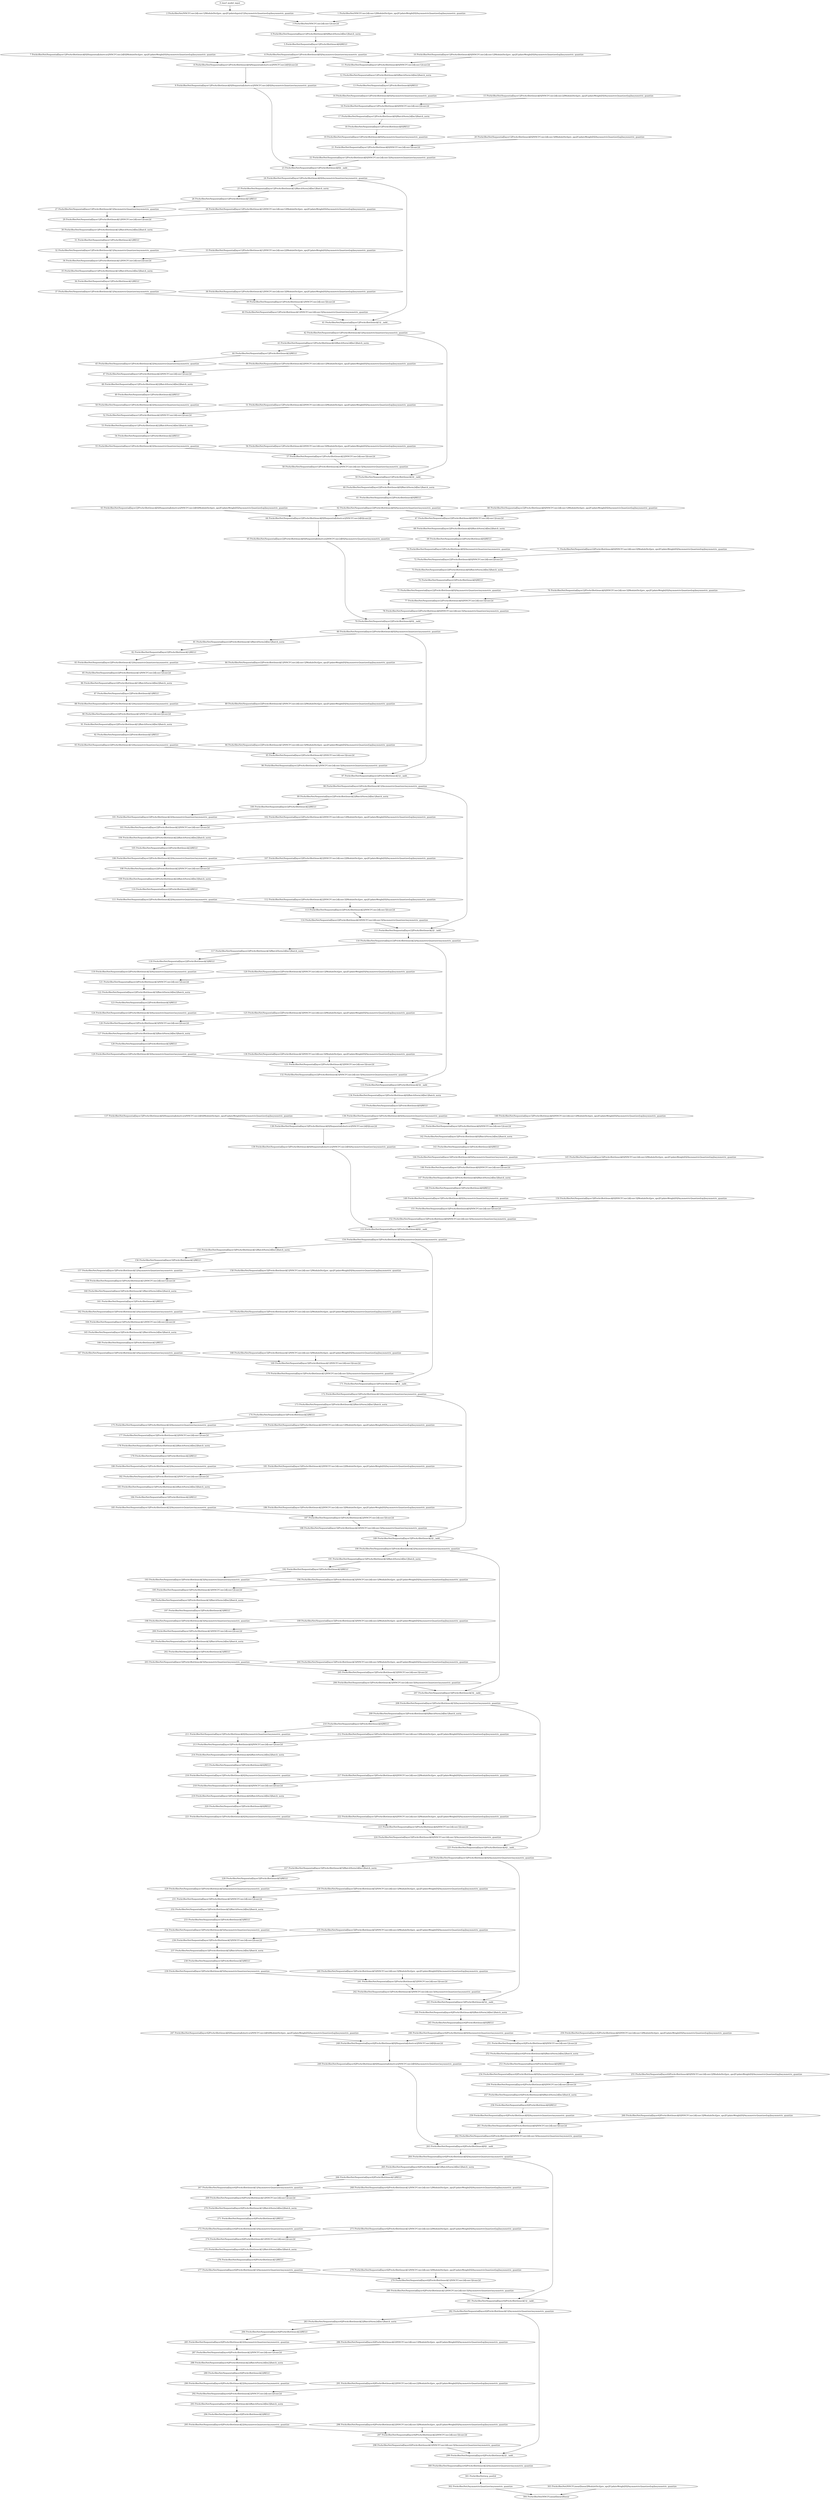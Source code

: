 strict digraph  {
"0 /nncf_model_input" [id=0, scope="", type=nncf_model_input];
"1 PreActResNet/NNCFConv2d[conv1]/ModuleDict[pre_ops]/UpdateWeight[0]/AsymmetricQuantizer[op]/asymmetric_quantize" [id=1, scope="PreActResNet/NNCFConv2d[conv1]/ModuleDict[pre_ops]/UpdateWeight[0]/AsymmetricQuantizer[op]", type=asymmetric_quantize];
"2 PreActResNet/NNCFConv2d[conv1]/ModuleDict[pre_ops]/UpdateInputs[1]/AsymmetricQuantizer[op]/asymmetric_quantize" [id=2, scope="PreActResNet/NNCFConv2d[conv1]/ModuleDict[pre_ops]/UpdateInputs[1]/AsymmetricQuantizer[op]", type=asymmetric_quantize];
"3 PreActResNet/NNCFConv2d[conv1]/conv2d" [id=3, scope="PreActResNet/NNCFConv2d[conv1]", type=conv2d];
"4 PreActResNet/Sequential[layer1]/PreActBottleneck[0]/BatchNorm2d[bn1]/batch_norm" [id=4, scope="PreActResNet/Sequential[layer1]/PreActBottleneck[0]/BatchNorm2d[bn1]", type=batch_norm];
"5 PreActResNet/Sequential[layer1]/PreActBottleneck[0]/RELU" [id=5, scope="PreActResNet/Sequential[layer1]/PreActBottleneck[0]", type=RELU];
"6 PreActResNet/Sequential[layer1]/PreActBottleneck[0]/AsymmetricQuantizer/asymmetric_quantize" [id=6, scope="PreActResNet/Sequential[layer1]/PreActBottleneck[0]/AsymmetricQuantizer", type=asymmetric_quantize];
"7 PreActResNet/Sequential[layer1]/PreActBottleneck[0]/Sequential[shortcut]/NNCFConv2d[0]/ModuleDict[pre_ops]/UpdateWeight[0]/AsymmetricQuantizer[op]/asymmetric_quantize" [id=7, scope="PreActResNet/Sequential[layer1]/PreActBottleneck[0]/Sequential[shortcut]/NNCFConv2d[0]/ModuleDict[pre_ops]/UpdateWeight[0]/AsymmetricQuantizer[op]", type=asymmetric_quantize];
"8 PreActResNet/Sequential[layer1]/PreActBottleneck[0]/Sequential[shortcut]/NNCFConv2d[0]/conv2d" [id=8, scope="PreActResNet/Sequential[layer1]/PreActBottleneck[0]/Sequential[shortcut]/NNCFConv2d[0]", type=conv2d];
"9 PreActResNet/Sequential[layer1]/PreActBottleneck[0]/Sequential[shortcut]/NNCFConv2d[0]/AsymmetricQuantizer/asymmetric_quantize" [id=9, scope="PreActResNet/Sequential[layer1]/PreActBottleneck[0]/Sequential[shortcut]/NNCFConv2d[0]/AsymmetricQuantizer", type=asymmetric_quantize];
"10 PreActResNet/Sequential[layer1]/PreActBottleneck[0]/NNCFConv2d[conv1]/ModuleDict[pre_ops]/UpdateWeight[0]/AsymmetricQuantizer[op]/asymmetric_quantize" [id=10, scope="PreActResNet/Sequential[layer1]/PreActBottleneck[0]/NNCFConv2d[conv1]/ModuleDict[pre_ops]/UpdateWeight[0]/AsymmetricQuantizer[op]", type=asymmetric_quantize];
"11 PreActResNet/Sequential[layer1]/PreActBottleneck[0]/NNCFConv2d[conv1]/conv2d" [id=11, scope="PreActResNet/Sequential[layer1]/PreActBottleneck[0]/NNCFConv2d[conv1]", type=conv2d];
"12 PreActResNet/Sequential[layer1]/PreActBottleneck[0]/BatchNorm2d[bn2]/batch_norm" [id=12, scope="PreActResNet/Sequential[layer1]/PreActBottleneck[0]/BatchNorm2d[bn2]", type=batch_norm];
"13 PreActResNet/Sequential[layer1]/PreActBottleneck[0]/RELU" [id=13, scope="PreActResNet/Sequential[layer1]/PreActBottleneck[0]", type=RELU];
"14 PreActResNet/Sequential[layer1]/PreActBottleneck[0]/AsymmetricQuantizer/asymmetric_quantize" [id=14, scope="PreActResNet/Sequential[layer1]/PreActBottleneck[0]/AsymmetricQuantizer", type=asymmetric_quantize];
"15 PreActResNet/Sequential[layer1]/PreActBottleneck[0]/NNCFConv2d[conv2]/ModuleDict[pre_ops]/UpdateWeight[0]/AsymmetricQuantizer[op]/asymmetric_quantize" [id=15, scope="PreActResNet/Sequential[layer1]/PreActBottleneck[0]/NNCFConv2d[conv2]/ModuleDict[pre_ops]/UpdateWeight[0]/AsymmetricQuantizer[op]", type=asymmetric_quantize];
"16 PreActResNet/Sequential[layer1]/PreActBottleneck[0]/NNCFConv2d[conv2]/conv2d" [id=16, scope="PreActResNet/Sequential[layer1]/PreActBottleneck[0]/NNCFConv2d[conv2]", type=conv2d];
"17 PreActResNet/Sequential[layer1]/PreActBottleneck[0]/BatchNorm2d[bn3]/batch_norm" [id=17, scope="PreActResNet/Sequential[layer1]/PreActBottleneck[0]/BatchNorm2d[bn3]", type=batch_norm];
"18 PreActResNet/Sequential[layer1]/PreActBottleneck[0]/RELU" [id=18, scope="PreActResNet/Sequential[layer1]/PreActBottleneck[0]", type=RELU];
"19 PreActResNet/Sequential[layer1]/PreActBottleneck[0]/AsymmetricQuantizer/asymmetric_quantize" [id=19, scope="PreActResNet/Sequential[layer1]/PreActBottleneck[0]/AsymmetricQuantizer", type=asymmetric_quantize];
"20 PreActResNet/Sequential[layer1]/PreActBottleneck[0]/NNCFConv2d[conv3]/ModuleDict[pre_ops]/UpdateWeight[0]/AsymmetricQuantizer[op]/asymmetric_quantize" [id=20, scope="PreActResNet/Sequential[layer1]/PreActBottleneck[0]/NNCFConv2d[conv3]/ModuleDict[pre_ops]/UpdateWeight[0]/AsymmetricQuantizer[op]", type=asymmetric_quantize];
"21 PreActResNet/Sequential[layer1]/PreActBottleneck[0]/NNCFConv2d[conv3]/conv2d" [id=21, scope="PreActResNet/Sequential[layer1]/PreActBottleneck[0]/NNCFConv2d[conv3]", type=conv2d];
"22 PreActResNet/Sequential[layer1]/PreActBottleneck[0]/NNCFConv2d[conv3]/AsymmetricQuantizer/asymmetric_quantize" [id=22, scope="PreActResNet/Sequential[layer1]/PreActBottleneck[0]/NNCFConv2d[conv3]/AsymmetricQuantizer", type=asymmetric_quantize];
"23 PreActResNet/Sequential[layer1]/PreActBottleneck[0]/__iadd__" [id=23, scope="PreActResNet/Sequential[layer1]/PreActBottleneck[0]", type=__iadd__];
"24 PreActResNet/Sequential[layer1]/PreActBottleneck[0]/AsymmetricQuantizer/asymmetric_quantize" [id=24, scope="PreActResNet/Sequential[layer1]/PreActBottleneck[0]/AsymmetricQuantizer", type=asymmetric_quantize];
"25 PreActResNet/Sequential[layer1]/PreActBottleneck[1]/BatchNorm2d[bn1]/batch_norm" [id=25, scope="PreActResNet/Sequential[layer1]/PreActBottleneck[1]/BatchNorm2d[bn1]", type=batch_norm];
"26 PreActResNet/Sequential[layer1]/PreActBottleneck[1]/RELU" [id=26, scope="PreActResNet/Sequential[layer1]/PreActBottleneck[1]", type=RELU];
"27 PreActResNet/Sequential[layer1]/PreActBottleneck[1]/AsymmetricQuantizer/asymmetric_quantize" [id=27, scope="PreActResNet/Sequential[layer1]/PreActBottleneck[1]/AsymmetricQuantizer", type=asymmetric_quantize];
"28 PreActResNet/Sequential[layer1]/PreActBottleneck[1]/NNCFConv2d[conv1]/ModuleDict[pre_ops]/UpdateWeight[0]/AsymmetricQuantizer[op]/asymmetric_quantize" [id=28, scope="PreActResNet/Sequential[layer1]/PreActBottleneck[1]/NNCFConv2d[conv1]/ModuleDict[pre_ops]/UpdateWeight[0]/AsymmetricQuantizer[op]", type=asymmetric_quantize];
"29 PreActResNet/Sequential[layer1]/PreActBottleneck[1]/NNCFConv2d[conv1]/conv2d" [id=29, scope="PreActResNet/Sequential[layer1]/PreActBottleneck[1]/NNCFConv2d[conv1]", type=conv2d];
"30 PreActResNet/Sequential[layer1]/PreActBottleneck[1]/BatchNorm2d[bn2]/batch_norm" [id=30, scope="PreActResNet/Sequential[layer1]/PreActBottleneck[1]/BatchNorm2d[bn2]", type=batch_norm];
"31 PreActResNet/Sequential[layer1]/PreActBottleneck[1]/RELU" [id=31, scope="PreActResNet/Sequential[layer1]/PreActBottleneck[1]", type=RELU];
"32 PreActResNet/Sequential[layer1]/PreActBottleneck[1]/AsymmetricQuantizer/asymmetric_quantize" [id=32, scope="PreActResNet/Sequential[layer1]/PreActBottleneck[1]/AsymmetricQuantizer", type=asymmetric_quantize];
"33 PreActResNet/Sequential[layer1]/PreActBottleneck[1]/NNCFConv2d[conv2]/ModuleDict[pre_ops]/UpdateWeight[0]/AsymmetricQuantizer[op]/asymmetric_quantize" [id=33, scope="PreActResNet/Sequential[layer1]/PreActBottleneck[1]/NNCFConv2d[conv2]/ModuleDict[pre_ops]/UpdateWeight[0]/AsymmetricQuantizer[op]", type=asymmetric_quantize];
"34 PreActResNet/Sequential[layer1]/PreActBottleneck[1]/NNCFConv2d[conv2]/conv2d" [id=34, scope="PreActResNet/Sequential[layer1]/PreActBottleneck[1]/NNCFConv2d[conv2]", type=conv2d];
"35 PreActResNet/Sequential[layer1]/PreActBottleneck[1]/BatchNorm2d[bn3]/batch_norm" [id=35, scope="PreActResNet/Sequential[layer1]/PreActBottleneck[1]/BatchNorm2d[bn3]", type=batch_norm];
"36 PreActResNet/Sequential[layer1]/PreActBottleneck[1]/RELU" [id=36, scope="PreActResNet/Sequential[layer1]/PreActBottleneck[1]", type=RELU];
"37 PreActResNet/Sequential[layer1]/PreActBottleneck[1]/AsymmetricQuantizer/asymmetric_quantize" [id=37, scope="PreActResNet/Sequential[layer1]/PreActBottleneck[1]/AsymmetricQuantizer", type=asymmetric_quantize];
"38 PreActResNet/Sequential[layer1]/PreActBottleneck[1]/NNCFConv2d[conv3]/ModuleDict[pre_ops]/UpdateWeight[0]/AsymmetricQuantizer[op]/asymmetric_quantize" [id=38, scope="PreActResNet/Sequential[layer1]/PreActBottleneck[1]/NNCFConv2d[conv3]/ModuleDict[pre_ops]/UpdateWeight[0]/AsymmetricQuantizer[op]", type=asymmetric_quantize];
"39 PreActResNet/Sequential[layer1]/PreActBottleneck[1]/NNCFConv2d[conv3]/conv2d" [id=39, scope="PreActResNet/Sequential[layer1]/PreActBottleneck[1]/NNCFConv2d[conv3]", type=conv2d];
"40 PreActResNet/Sequential[layer1]/PreActBottleneck[1]/NNCFConv2d[conv3]/AsymmetricQuantizer/asymmetric_quantize" [id=40, scope="PreActResNet/Sequential[layer1]/PreActBottleneck[1]/NNCFConv2d[conv3]/AsymmetricQuantizer", type=asymmetric_quantize];
"41 PreActResNet/Sequential[layer1]/PreActBottleneck[1]/__iadd__" [id=41, scope="PreActResNet/Sequential[layer1]/PreActBottleneck[1]", type=__iadd__];
"42 PreActResNet/Sequential[layer1]/PreActBottleneck[1]/AsymmetricQuantizer/asymmetric_quantize" [id=42, scope="PreActResNet/Sequential[layer1]/PreActBottleneck[1]/AsymmetricQuantizer", type=asymmetric_quantize];
"43 PreActResNet/Sequential[layer1]/PreActBottleneck[2]/BatchNorm2d[bn1]/batch_norm" [id=43, scope="PreActResNet/Sequential[layer1]/PreActBottleneck[2]/BatchNorm2d[bn1]", type=batch_norm];
"44 PreActResNet/Sequential[layer1]/PreActBottleneck[2]/RELU" [id=44, scope="PreActResNet/Sequential[layer1]/PreActBottleneck[2]", type=RELU];
"45 PreActResNet/Sequential[layer1]/PreActBottleneck[2]/AsymmetricQuantizer/asymmetric_quantize" [id=45, scope="PreActResNet/Sequential[layer1]/PreActBottleneck[2]/AsymmetricQuantizer", type=asymmetric_quantize];
"46 PreActResNet/Sequential[layer1]/PreActBottleneck[2]/NNCFConv2d[conv1]/ModuleDict[pre_ops]/UpdateWeight[0]/AsymmetricQuantizer[op]/asymmetric_quantize" [id=46, scope="PreActResNet/Sequential[layer1]/PreActBottleneck[2]/NNCFConv2d[conv1]/ModuleDict[pre_ops]/UpdateWeight[0]/AsymmetricQuantizer[op]", type=asymmetric_quantize];
"47 PreActResNet/Sequential[layer1]/PreActBottleneck[2]/NNCFConv2d[conv1]/conv2d" [id=47, scope="PreActResNet/Sequential[layer1]/PreActBottleneck[2]/NNCFConv2d[conv1]", type=conv2d];
"48 PreActResNet/Sequential[layer1]/PreActBottleneck[2]/BatchNorm2d[bn2]/batch_norm" [id=48, scope="PreActResNet/Sequential[layer1]/PreActBottleneck[2]/BatchNorm2d[bn2]", type=batch_norm];
"49 PreActResNet/Sequential[layer1]/PreActBottleneck[2]/RELU" [id=49, scope="PreActResNet/Sequential[layer1]/PreActBottleneck[2]", type=RELU];
"50 PreActResNet/Sequential[layer1]/PreActBottleneck[2]/AsymmetricQuantizer/asymmetric_quantize" [id=50, scope="PreActResNet/Sequential[layer1]/PreActBottleneck[2]/AsymmetricQuantizer", type=asymmetric_quantize];
"51 PreActResNet/Sequential[layer1]/PreActBottleneck[2]/NNCFConv2d[conv2]/ModuleDict[pre_ops]/UpdateWeight[0]/AsymmetricQuantizer[op]/asymmetric_quantize" [id=51, scope="PreActResNet/Sequential[layer1]/PreActBottleneck[2]/NNCFConv2d[conv2]/ModuleDict[pre_ops]/UpdateWeight[0]/AsymmetricQuantizer[op]", type=asymmetric_quantize];
"52 PreActResNet/Sequential[layer1]/PreActBottleneck[2]/NNCFConv2d[conv2]/conv2d" [id=52, scope="PreActResNet/Sequential[layer1]/PreActBottleneck[2]/NNCFConv2d[conv2]", type=conv2d];
"53 PreActResNet/Sequential[layer1]/PreActBottleneck[2]/BatchNorm2d[bn3]/batch_norm" [id=53, scope="PreActResNet/Sequential[layer1]/PreActBottleneck[2]/BatchNorm2d[bn3]", type=batch_norm];
"54 PreActResNet/Sequential[layer1]/PreActBottleneck[2]/RELU" [id=54, scope="PreActResNet/Sequential[layer1]/PreActBottleneck[2]", type=RELU];
"55 PreActResNet/Sequential[layer1]/PreActBottleneck[2]/AsymmetricQuantizer/asymmetric_quantize" [id=55, scope="PreActResNet/Sequential[layer1]/PreActBottleneck[2]/AsymmetricQuantizer", type=asymmetric_quantize];
"56 PreActResNet/Sequential[layer1]/PreActBottleneck[2]/NNCFConv2d[conv3]/ModuleDict[pre_ops]/UpdateWeight[0]/AsymmetricQuantizer[op]/asymmetric_quantize" [id=56, scope="PreActResNet/Sequential[layer1]/PreActBottleneck[2]/NNCFConv2d[conv3]/ModuleDict[pre_ops]/UpdateWeight[0]/AsymmetricQuantizer[op]", type=asymmetric_quantize];
"57 PreActResNet/Sequential[layer1]/PreActBottleneck[2]/NNCFConv2d[conv3]/conv2d" [id=57, scope="PreActResNet/Sequential[layer1]/PreActBottleneck[2]/NNCFConv2d[conv3]", type=conv2d];
"58 PreActResNet/Sequential[layer1]/PreActBottleneck[2]/NNCFConv2d[conv3]/AsymmetricQuantizer/asymmetric_quantize" [id=58, scope="PreActResNet/Sequential[layer1]/PreActBottleneck[2]/NNCFConv2d[conv3]/AsymmetricQuantizer", type=asymmetric_quantize];
"59 PreActResNet/Sequential[layer1]/PreActBottleneck[2]/__iadd__" [id=59, scope="PreActResNet/Sequential[layer1]/PreActBottleneck[2]", type=__iadd__];
"60 PreActResNet/Sequential[layer2]/PreActBottleneck[0]/BatchNorm2d[bn1]/batch_norm" [id=60, scope="PreActResNet/Sequential[layer2]/PreActBottleneck[0]/BatchNorm2d[bn1]", type=batch_norm];
"61 PreActResNet/Sequential[layer2]/PreActBottleneck[0]/RELU" [id=61, scope="PreActResNet/Sequential[layer2]/PreActBottleneck[0]", type=RELU];
"62 PreActResNet/Sequential[layer2]/PreActBottleneck[0]/AsymmetricQuantizer/asymmetric_quantize" [id=62, scope="PreActResNet/Sequential[layer2]/PreActBottleneck[0]/AsymmetricQuantizer", type=asymmetric_quantize];
"63 PreActResNet/Sequential[layer2]/PreActBottleneck[0]/Sequential[shortcut]/NNCFConv2d[0]/ModuleDict[pre_ops]/UpdateWeight[0]/AsymmetricQuantizer[op]/asymmetric_quantize" [id=63, scope="PreActResNet/Sequential[layer2]/PreActBottleneck[0]/Sequential[shortcut]/NNCFConv2d[0]/ModuleDict[pre_ops]/UpdateWeight[0]/AsymmetricQuantizer[op]", type=asymmetric_quantize];
"64 PreActResNet/Sequential[layer2]/PreActBottleneck[0]/Sequential[shortcut]/NNCFConv2d[0]/conv2d" [id=64, scope="PreActResNet/Sequential[layer2]/PreActBottleneck[0]/Sequential[shortcut]/NNCFConv2d[0]", type=conv2d];
"65 PreActResNet/Sequential[layer2]/PreActBottleneck[0]/Sequential[shortcut]/NNCFConv2d[0]/AsymmetricQuantizer/asymmetric_quantize" [id=65, scope="PreActResNet/Sequential[layer2]/PreActBottleneck[0]/Sequential[shortcut]/NNCFConv2d[0]/AsymmetricQuantizer", type=asymmetric_quantize];
"66 PreActResNet/Sequential[layer2]/PreActBottleneck[0]/NNCFConv2d[conv1]/ModuleDict[pre_ops]/UpdateWeight[0]/AsymmetricQuantizer[op]/asymmetric_quantize" [id=66, scope="PreActResNet/Sequential[layer2]/PreActBottleneck[0]/NNCFConv2d[conv1]/ModuleDict[pre_ops]/UpdateWeight[0]/AsymmetricQuantizer[op]", type=asymmetric_quantize];
"67 PreActResNet/Sequential[layer2]/PreActBottleneck[0]/NNCFConv2d[conv1]/conv2d" [id=67, scope="PreActResNet/Sequential[layer2]/PreActBottleneck[0]/NNCFConv2d[conv1]", type=conv2d];
"68 PreActResNet/Sequential[layer2]/PreActBottleneck[0]/BatchNorm2d[bn2]/batch_norm" [id=68, scope="PreActResNet/Sequential[layer2]/PreActBottleneck[0]/BatchNorm2d[bn2]", type=batch_norm];
"69 PreActResNet/Sequential[layer2]/PreActBottleneck[0]/RELU" [id=69, scope="PreActResNet/Sequential[layer2]/PreActBottleneck[0]", type=RELU];
"70 PreActResNet/Sequential[layer2]/PreActBottleneck[0]/AsymmetricQuantizer/asymmetric_quantize" [id=70, scope="PreActResNet/Sequential[layer2]/PreActBottleneck[0]/AsymmetricQuantizer", type=asymmetric_quantize];
"71 PreActResNet/Sequential[layer2]/PreActBottleneck[0]/NNCFConv2d[conv2]/ModuleDict[pre_ops]/UpdateWeight[0]/AsymmetricQuantizer[op]/asymmetric_quantize" [id=71, scope="PreActResNet/Sequential[layer2]/PreActBottleneck[0]/NNCFConv2d[conv2]/ModuleDict[pre_ops]/UpdateWeight[0]/AsymmetricQuantizer[op]", type=asymmetric_quantize];
"72 PreActResNet/Sequential[layer2]/PreActBottleneck[0]/NNCFConv2d[conv2]/conv2d" [id=72, scope="PreActResNet/Sequential[layer2]/PreActBottleneck[0]/NNCFConv2d[conv2]", type=conv2d];
"73 PreActResNet/Sequential[layer2]/PreActBottleneck[0]/BatchNorm2d[bn3]/batch_norm" [id=73, scope="PreActResNet/Sequential[layer2]/PreActBottleneck[0]/BatchNorm2d[bn3]", type=batch_norm];
"74 PreActResNet/Sequential[layer2]/PreActBottleneck[0]/RELU" [id=74, scope="PreActResNet/Sequential[layer2]/PreActBottleneck[0]", type=RELU];
"75 PreActResNet/Sequential[layer2]/PreActBottleneck[0]/AsymmetricQuantizer/asymmetric_quantize" [id=75, scope="PreActResNet/Sequential[layer2]/PreActBottleneck[0]/AsymmetricQuantizer", type=asymmetric_quantize];
"76 PreActResNet/Sequential[layer2]/PreActBottleneck[0]/NNCFConv2d[conv3]/ModuleDict[pre_ops]/UpdateWeight[0]/AsymmetricQuantizer[op]/asymmetric_quantize" [id=76, scope="PreActResNet/Sequential[layer2]/PreActBottleneck[0]/NNCFConv2d[conv3]/ModuleDict[pre_ops]/UpdateWeight[0]/AsymmetricQuantizer[op]", type=asymmetric_quantize];
"77 PreActResNet/Sequential[layer2]/PreActBottleneck[0]/NNCFConv2d[conv3]/conv2d" [id=77, scope="PreActResNet/Sequential[layer2]/PreActBottleneck[0]/NNCFConv2d[conv3]", type=conv2d];
"78 PreActResNet/Sequential[layer2]/PreActBottleneck[0]/NNCFConv2d[conv3]/AsymmetricQuantizer/asymmetric_quantize" [id=78, scope="PreActResNet/Sequential[layer2]/PreActBottleneck[0]/NNCFConv2d[conv3]/AsymmetricQuantizer", type=asymmetric_quantize];
"79 PreActResNet/Sequential[layer2]/PreActBottleneck[0]/__iadd__" [id=79, scope="PreActResNet/Sequential[layer2]/PreActBottleneck[0]", type=__iadd__];
"80 PreActResNet/Sequential[layer2]/PreActBottleneck[0]/AsymmetricQuantizer/asymmetric_quantize" [id=80, scope="PreActResNet/Sequential[layer2]/PreActBottleneck[0]/AsymmetricQuantizer", type=asymmetric_quantize];
"81 PreActResNet/Sequential[layer2]/PreActBottleneck[1]/BatchNorm2d[bn1]/batch_norm" [id=81, scope="PreActResNet/Sequential[layer2]/PreActBottleneck[1]/BatchNorm2d[bn1]", type=batch_norm];
"82 PreActResNet/Sequential[layer2]/PreActBottleneck[1]/RELU" [id=82, scope="PreActResNet/Sequential[layer2]/PreActBottleneck[1]", type=RELU];
"83 PreActResNet/Sequential[layer2]/PreActBottleneck[1]/AsymmetricQuantizer/asymmetric_quantize" [id=83, scope="PreActResNet/Sequential[layer2]/PreActBottleneck[1]/AsymmetricQuantizer", type=asymmetric_quantize];
"84 PreActResNet/Sequential[layer2]/PreActBottleneck[1]/NNCFConv2d[conv1]/ModuleDict[pre_ops]/UpdateWeight[0]/AsymmetricQuantizer[op]/asymmetric_quantize" [id=84, scope="PreActResNet/Sequential[layer2]/PreActBottleneck[1]/NNCFConv2d[conv1]/ModuleDict[pre_ops]/UpdateWeight[0]/AsymmetricQuantizer[op]", type=asymmetric_quantize];
"85 PreActResNet/Sequential[layer2]/PreActBottleneck[1]/NNCFConv2d[conv1]/conv2d" [id=85, scope="PreActResNet/Sequential[layer2]/PreActBottleneck[1]/NNCFConv2d[conv1]", type=conv2d];
"86 PreActResNet/Sequential[layer2]/PreActBottleneck[1]/BatchNorm2d[bn2]/batch_norm" [id=86, scope="PreActResNet/Sequential[layer2]/PreActBottleneck[1]/BatchNorm2d[bn2]", type=batch_norm];
"87 PreActResNet/Sequential[layer2]/PreActBottleneck[1]/RELU" [id=87, scope="PreActResNet/Sequential[layer2]/PreActBottleneck[1]", type=RELU];
"88 PreActResNet/Sequential[layer2]/PreActBottleneck[1]/AsymmetricQuantizer/asymmetric_quantize" [id=88, scope="PreActResNet/Sequential[layer2]/PreActBottleneck[1]/AsymmetricQuantizer", type=asymmetric_quantize];
"89 PreActResNet/Sequential[layer2]/PreActBottleneck[1]/NNCFConv2d[conv2]/ModuleDict[pre_ops]/UpdateWeight[0]/AsymmetricQuantizer[op]/asymmetric_quantize" [id=89, scope="PreActResNet/Sequential[layer2]/PreActBottleneck[1]/NNCFConv2d[conv2]/ModuleDict[pre_ops]/UpdateWeight[0]/AsymmetricQuantizer[op]", type=asymmetric_quantize];
"90 PreActResNet/Sequential[layer2]/PreActBottleneck[1]/NNCFConv2d[conv2]/conv2d" [id=90, scope="PreActResNet/Sequential[layer2]/PreActBottleneck[1]/NNCFConv2d[conv2]", type=conv2d];
"91 PreActResNet/Sequential[layer2]/PreActBottleneck[1]/BatchNorm2d[bn3]/batch_norm" [id=91, scope="PreActResNet/Sequential[layer2]/PreActBottleneck[1]/BatchNorm2d[bn3]", type=batch_norm];
"92 PreActResNet/Sequential[layer2]/PreActBottleneck[1]/RELU" [id=92, scope="PreActResNet/Sequential[layer2]/PreActBottleneck[1]", type=RELU];
"93 PreActResNet/Sequential[layer2]/PreActBottleneck[1]/AsymmetricQuantizer/asymmetric_quantize" [id=93, scope="PreActResNet/Sequential[layer2]/PreActBottleneck[1]/AsymmetricQuantizer", type=asymmetric_quantize];
"94 PreActResNet/Sequential[layer2]/PreActBottleneck[1]/NNCFConv2d[conv3]/ModuleDict[pre_ops]/UpdateWeight[0]/AsymmetricQuantizer[op]/asymmetric_quantize" [id=94, scope="PreActResNet/Sequential[layer2]/PreActBottleneck[1]/NNCFConv2d[conv3]/ModuleDict[pre_ops]/UpdateWeight[0]/AsymmetricQuantizer[op]", type=asymmetric_quantize];
"95 PreActResNet/Sequential[layer2]/PreActBottleneck[1]/NNCFConv2d[conv3]/conv2d" [id=95, scope="PreActResNet/Sequential[layer2]/PreActBottleneck[1]/NNCFConv2d[conv3]", type=conv2d];
"96 PreActResNet/Sequential[layer2]/PreActBottleneck[1]/NNCFConv2d[conv3]/AsymmetricQuantizer/asymmetric_quantize" [id=96, scope="PreActResNet/Sequential[layer2]/PreActBottleneck[1]/NNCFConv2d[conv3]/AsymmetricQuantizer", type=asymmetric_quantize];
"97 PreActResNet/Sequential[layer2]/PreActBottleneck[1]/__iadd__" [id=97, scope="PreActResNet/Sequential[layer2]/PreActBottleneck[1]", type=__iadd__];
"98 PreActResNet/Sequential[layer2]/PreActBottleneck[1]/AsymmetricQuantizer/asymmetric_quantize" [id=98, scope="PreActResNet/Sequential[layer2]/PreActBottleneck[1]/AsymmetricQuantizer", type=asymmetric_quantize];
"99 PreActResNet/Sequential[layer2]/PreActBottleneck[2]/BatchNorm2d[bn1]/batch_norm" [id=99, scope="PreActResNet/Sequential[layer2]/PreActBottleneck[2]/BatchNorm2d[bn1]", type=batch_norm];
"100 PreActResNet/Sequential[layer2]/PreActBottleneck[2]/RELU" [id=100, scope="PreActResNet/Sequential[layer2]/PreActBottleneck[2]", type=RELU];
"101 PreActResNet/Sequential[layer2]/PreActBottleneck[2]/AsymmetricQuantizer/asymmetric_quantize" [id=101, scope="PreActResNet/Sequential[layer2]/PreActBottleneck[2]/AsymmetricQuantizer", type=asymmetric_quantize];
"102 PreActResNet/Sequential[layer2]/PreActBottleneck[2]/NNCFConv2d[conv1]/ModuleDict[pre_ops]/UpdateWeight[0]/AsymmetricQuantizer[op]/asymmetric_quantize" [id=102, scope="PreActResNet/Sequential[layer2]/PreActBottleneck[2]/NNCFConv2d[conv1]/ModuleDict[pre_ops]/UpdateWeight[0]/AsymmetricQuantizer[op]", type=asymmetric_quantize];
"103 PreActResNet/Sequential[layer2]/PreActBottleneck[2]/NNCFConv2d[conv1]/conv2d" [id=103, scope="PreActResNet/Sequential[layer2]/PreActBottleneck[2]/NNCFConv2d[conv1]", type=conv2d];
"104 PreActResNet/Sequential[layer2]/PreActBottleneck[2]/BatchNorm2d[bn2]/batch_norm" [id=104, scope="PreActResNet/Sequential[layer2]/PreActBottleneck[2]/BatchNorm2d[bn2]", type=batch_norm];
"105 PreActResNet/Sequential[layer2]/PreActBottleneck[2]/RELU" [id=105, scope="PreActResNet/Sequential[layer2]/PreActBottleneck[2]", type=RELU];
"106 PreActResNet/Sequential[layer2]/PreActBottleneck[2]/AsymmetricQuantizer/asymmetric_quantize" [id=106, scope="PreActResNet/Sequential[layer2]/PreActBottleneck[2]/AsymmetricQuantizer", type=asymmetric_quantize];
"107 PreActResNet/Sequential[layer2]/PreActBottleneck[2]/NNCFConv2d[conv2]/ModuleDict[pre_ops]/UpdateWeight[0]/AsymmetricQuantizer[op]/asymmetric_quantize" [id=107, scope="PreActResNet/Sequential[layer2]/PreActBottleneck[2]/NNCFConv2d[conv2]/ModuleDict[pre_ops]/UpdateWeight[0]/AsymmetricQuantizer[op]", type=asymmetric_quantize];
"108 PreActResNet/Sequential[layer2]/PreActBottleneck[2]/NNCFConv2d[conv2]/conv2d" [id=108, scope="PreActResNet/Sequential[layer2]/PreActBottleneck[2]/NNCFConv2d[conv2]", type=conv2d];
"109 PreActResNet/Sequential[layer2]/PreActBottleneck[2]/BatchNorm2d[bn3]/batch_norm" [id=109, scope="PreActResNet/Sequential[layer2]/PreActBottleneck[2]/BatchNorm2d[bn3]", type=batch_norm];
"110 PreActResNet/Sequential[layer2]/PreActBottleneck[2]/RELU" [id=110, scope="PreActResNet/Sequential[layer2]/PreActBottleneck[2]", type=RELU];
"111 PreActResNet/Sequential[layer2]/PreActBottleneck[2]/AsymmetricQuantizer/asymmetric_quantize" [id=111, scope="PreActResNet/Sequential[layer2]/PreActBottleneck[2]/AsymmetricQuantizer", type=asymmetric_quantize];
"112 PreActResNet/Sequential[layer2]/PreActBottleneck[2]/NNCFConv2d[conv3]/ModuleDict[pre_ops]/UpdateWeight[0]/AsymmetricQuantizer[op]/asymmetric_quantize" [id=112, scope="PreActResNet/Sequential[layer2]/PreActBottleneck[2]/NNCFConv2d[conv3]/ModuleDict[pre_ops]/UpdateWeight[0]/AsymmetricQuantizer[op]", type=asymmetric_quantize];
"113 PreActResNet/Sequential[layer2]/PreActBottleneck[2]/NNCFConv2d[conv3]/conv2d" [id=113, scope="PreActResNet/Sequential[layer2]/PreActBottleneck[2]/NNCFConv2d[conv3]", type=conv2d];
"114 PreActResNet/Sequential[layer2]/PreActBottleneck[2]/NNCFConv2d[conv3]/AsymmetricQuantizer/asymmetric_quantize" [id=114, scope="PreActResNet/Sequential[layer2]/PreActBottleneck[2]/NNCFConv2d[conv3]/AsymmetricQuantizer", type=asymmetric_quantize];
"115 PreActResNet/Sequential[layer2]/PreActBottleneck[2]/__iadd__" [id=115, scope="PreActResNet/Sequential[layer2]/PreActBottleneck[2]", type=__iadd__];
"116 PreActResNet/Sequential[layer2]/PreActBottleneck[2]/AsymmetricQuantizer/asymmetric_quantize" [id=116, scope="PreActResNet/Sequential[layer2]/PreActBottleneck[2]/AsymmetricQuantizer", type=asymmetric_quantize];
"117 PreActResNet/Sequential[layer2]/PreActBottleneck[3]/BatchNorm2d[bn1]/batch_norm" [id=117, scope="PreActResNet/Sequential[layer2]/PreActBottleneck[3]/BatchNorm2d[bn1]", type=batch_norm];
"118 PreActResNet/Sequential[layer2]/PreActBottleneck[3]/RELU" [id=118, scope="PreActResNet/Sequential[layer2]/PreActBottleneck[3]", type=RELU];
"119 PreActResNet/Sequential[layer2]/PreActBottleneck[3]/AsymmetricQuantizer/asymmetric_quantize" [id=119, scope="PreActResNet/Sequential[layer2]/PreActBottleneck[3]/AsymmetricQuantizer", type=asymmetric_quantize];
"120 PreActResNet/Sequential[layer2]/PreActBottleneck[3]/NNCFConv2d[conv1]/ModuleDict[pre_ops]/UpdateWeight[0]/AsymmetricQuantizer[op]/asymmetric_quantize" [id=120, scope="PreActResNet/Sequential[layer2]/PreActBottleneck[3]/NNCFConv2d[conv1]/ModuleDict[pre_ops]/UpdateWeight[0]/AsymmetricQuantizer[op]", type=asymmetric_quantize];
"121 PreActResNet/Sequential[layer2]/PreActBottleneck[3]/NNCFConv2d[conv1]/conv2d" [id=121, scope="PreActResNet/Sequential[layer2]/PreActBottleneck[3]/NNCFConv2d[conv1]", type=conv2d];
"122 PreActResNet/Sequential[layer2]/PreActBottleneck[3]/BatchNorm2d[bn2]/batch_norm" [id=122, scope="PreActResNet/Sequential[layer2]/PreActBottleneck[3]/BatchNorm2d[bn2]", type=batch_norm];
"123 PreActResNet/Sequential[layer2]/PreActBottleneck[3]/RELU" [id=123, scope="PreActResNet/Sequential[layer2]/PreActBottleneck[3]", type=RELU];
"124 PreActResNet/Sequential[layer2]/PreActBottleneck[3]/AsymmetricQuantizer/asymmetric_quantize" [id=124, scope="PreActResNet/Sequential[layer2]/PreActBottleneck[3]/AsymmetricQuantizer", type=asymmetric_quantize];
"125 PreActResNet/Sequential[layer2]/PreActBottleneck[3]/NNCFConv2d[conv2]/ModuleDict[pre_ops]/UpdateWeight[0]/AsymmetricQuantizer[op]/asymmetric_quantize" [id=125, scope="PreActResNet/Sequential[layer2]/PreActBottleneck[3]/NNCFConv2d[conv2]/ModuleDict[pre_ops]/UpdateWeight[0]/AsymmetricQuantizer[op]", type=asymmetric_quantize];
"126 PreActResNet/Sequential[layer2]/PreActBottleneck[3]/NNCFConv2d[conv2]/conv2d" [id=126, scope="PreActResNet/Sequential[layer2]/PreActBottleneck[3]/NNCFConv2d[conv2]", type=conv2d];
"127 PreActResNet/Sequential[layer2]/PreActBottleneck[3]/BatchNorm2d[bn3]/batch_norm" [id=127, scope="PreActResNet/Sequential[layer2]/PreActBottleneck[3]/BatchNorm2d[bn3]", type=batch_norm];
"128 PreActResNet/Sequential[layer2]/PreActBottleneck[3]/RELU" [id=128, scope="PreActResNet/Sequential[layer2]/PreActBottleneck[3]", type=RELU];
"129 PreActResNet/Sequential[layer2]/PreActBottleneck[3]/AsymmetricQuantizer/asymmetric_quantize" [id=129, scope="PreActResNet/Sequential[layer2]/PreActBottleneck[3]/AsymmetricQuantizer", type=asymmetric_quantize];
"130 PreActResNet/Sequential[layer2]/PreActBottleneck[3]/NNCFConv2d[conv3]/ModuleDict[pre_ops]/UpdateWeight[0]/AsymmetricQuantizer[op]/asymmetric_quantize" [id=130, scope="PreActResNet/Sequential[layer2]/PreActBottleneck[3]/NNCFConv2d[conv3]/ModuleDict[pre_ops]/UpdateWeight[0]/AsymmetricQuantizer[op]", type=asymmetric_quantize];
"131 PreActResNet/Sequential[layer2]/PreActBottleneck[3]/NNCFConv2d[conv3]/conv2d" [id=131, scope="PreActResNet/Sequential[layer2]/PreActBottleneck[3]/NNCFConv2d[conv3]", type=conv2d];
"132 PreActResNet/Sequential[layer2]/PreActBottleneck[3]/NNCFConv2d[conv3]/AsymmetricQuantizer/asymmetric_quantize" [id=132, scope="PreActResNet/Sequential[layer2]/PreActBottleneck[3]/NNCFConv2d[conv3]/AsymmetricQuantizer", type=asymmetric_quantize];
"133 PreActResNet/Sequential[layer2]/PreActBottleneck[3]/__iadd__" [id=133, scope="PreActResNet/Sequential[layer2]/PreActBottleneck[3]", type=__iadd__];
"134 PreActResNet/Sequential[layer3]/PreActBottleneck[0]/BatchNorm2d[bn1]/batch_norm" [id=134, scope="PreActResNet/Sequential[layer3]/PreActBottleneck[0]/BatchNorm2d[bn1]", type=batch_norm];
"135 PreActResNet/Sequential[layer3]/PreActBottleneck[0]/RELU" [id=135, scope="PreActResNet/Sequential[layer3]/PreActBottleneck[0]", type=RELU];
"136 PreActResNet/Sequential[layer3]/PreActBottleneck[0]/AsymmetricQuantizer/asymmetric_quantize" [id=136, scope="PreActResNet/Sequential[layer3]/PreActBottleneck[0]/AsymmetricQuantizer", type=asymmetric_quantize];
"137 PreActResNet/Sequential[layer3]/PreActBottleneck[0]/Sequential[shortcut]/NNCFConv2d[0]/ModuleDict[pre_ops]/UpdateWeight[0]/AsymmetricQuantizer[op]/asymmetric_quantize" [id=137, scope="PreActResNet/Sequential[layer3]/PreActBottleneck[0]/Sequential[shortcut]/NNCFConv2d[0]/ModuleDict[pre_ops]/UpdateWeight[0]/AsymmetricQuantizer[op]", type=asymmetric_quantize];
"138 PreActResNet/Sequential[layer3]/PreActBottleneck[0]/Sequential[shortcut]/NNCFConv2d[0]/conv2d" [id=138, scope="PreActResNet/Sequential[layer3]/PreActBottleneck[0]/Sequential[shortcut]/NNCFConv2d[0]", type=conv2d];
"139 PreActResNet/Sequential[layer3]/PreActBottleneck[0]/Sequential[shortcut]/NNCFConv2d[0]/AsymmetricQuantizer/asymmetric_quantize" [id=139, scope="PreActResNet/Sequential[layer3]/PreActBottleneck[0]/Sequential[shortcut]/NNCFConv2d[0]/AsymmetricQuantizer", type=asymmetric_quantize];
"140 PreActResNet/Sequential[layer3]/PreActBottleneck[0]/NNCFConv2d[conv1]/ModuleDict[pre_ops]/UpdateWeight[0]/AsymmetricQuantizer[op]/asymmetric_quantize" [id=140, scope="PreActResNet/Sequential[layer3]/PreActBottleneck[0]/NNCFConv2d[conv1]/ModuleDict[pre_ops]/UpdateWeight[0]/AsymmetricQuantizer[op]", type=asymmetric_quantize];
"141 PreActResNet/Sequential[layer3]/PreActBottleneck[0]/NNCFConv2d[conv1]/conv2d" [id=141, scope="PreActResNet/Sequential[layer3]/PreActBottleneck[0]/NNCFConv2d[conv1]", type=conv2d];
"142 PreActResNet/Sequential[layer3]/PreActBottleneck[0]/BatchNorm2d[bn2]/batch_norm" [id=142, scope="PreActResNet/Sequential[layer3]/PreActBottleneck[0]/BatchNorm2d[bn2]", type=batch_norm];
"143 PreActResNet/Sequential[layer3]/PreActBottleneck[0]/RELU" [id=143, scope="PreActResNet/Sequential[layer3]/PreActBottleneck[0]", type=RELU];
"144 PreActResNet/Sequential[layer3]/PreActBottleneck[0]/AsymmetricQuantizer/asymmetric_quantize" [id=144, scope="PreActResNet/Sequential[layer3]/PreActBottleneck[0]/AsymmetricQuantizer", type=asymmetric_quantize];
"145 PreActResNet/Sequential[layer3]/PreActBottleneck[0]/NNCFConv2d[conv2]/ModuleDict[pre_ops]/UpdateWeight[0]/AsymmetricQuantizer[op]/asymmetric_quantize" [id=145, scope="PreActResNet/Sequential[layer3]/PreActBottleneck[0]/NNCFConv2d[conv2]/ModuleDict[pre_ops]/UpdateWeight[0]/AsymmetricQuantizer[op]", type=asymmetric_quantize];
"146 PreActResNet/Sequential[layer3]/PreActBottleneck[0]/NNCFConv2d[conv2]/conv2d" [id=146, scope="PreActResNet/Sequential[layer3]/PreActBottleneck[0]/NNCFConv2d[conv2]", type=conv2d];
"147 PreActResNet/Sequential[layer3]/PreActBottleneck[0]/BatchNorm2d[bn3]/batch_norm" [id=147, scope="PreActResNet/Sequential[layer3]/PreActBottleneck[0]/BatchNorm2d[bn3]", type=batch_norm];
"148 PreActResNet/Sequential[layer3]/PreActBottleneck[0]/RELU" [id=148, scope="PreActResNet/Sequential[layer3]/PreActBottleneck[0]", type=RELU];
"149 PreActResNet/Sequential[layer3]/PreActBottleneck[0]/AsymmetricQuantizer/asymmetric_quantize" [id=149, scope="PreActResNet/Sequential[layer3]/PreActBottleneck[0]/AsymmetricQuantizer", type=asymmetric_quantize];
"150 PreActResNet/Sequential[layer3]/PreActBottleneck[0]/NNCFConv2d[conv3]/ModuleDict[pre_ops]/UpdateWeight[0]/AsymmetricQuantizer[op]/asymmetric_quantize" [id=150, scope="PreActResNet/Sequential[layer3]/PreActBottleneck[0]/NNCFConv2d[conv3]/ModuleDict[pre_ops]/UpdateWeight[0]/AsymmetricQuantizer[op]", type=asymmetric_quantize];
"151 PreActResNet/Sequential[layer3]/PreActBottleneck[0]/NNCFConv2d[conv3]/conv2d" [id=151, scope="PreActResNet/Sequential[layer3]/PreActBottleneck[0]/NNCFConv2d[conv3]", type=conv2d];
"152 PreActResNet/Sequential[layer3]/PreActBottleneck[0]/NNCFConv2d[conv3]/AsymmetricQuantizer/asymmetric_quantize" [id=152, scope="PreActResNet/Sequential[layer3]/PreActBottleneck[0]/NNCFConv2d[conv3]/AsymmetricQuantizer", type=asymmetric_quantize];
"153 PreActResNet/Sequential[layer3]/PreActBottleneck[0]/__iadd__" [id=153, scope="PreActResNet/Sequential[layer3]/PreActBottleneck[0]", type=__iadd__];
"154 PreActResNet/Sequential[layer3]/PreActBottleneck[0]/AsymmetricQuantizer/asymmetric_quantize" [id=154, scope="PreActResNet/Sequential[layer3]/PreActBottleneck[0]/AsymmetricQuantizer", type=asymmetric_quantize];
"155 PreActResNet/Sequential[layer3]/PreActBottleneck[1]/BatchNorm2d[bn1]/batch_norm" [id=155, scope="PreActResNet/Sequential[layer3]/PreActBottleneck[1]/BatchNorm2d[bn1]", type=batch_norm];
"156 PreActResNet/Sequential[layer3]/PreActBottleneck[1]/RELU" [id=156, scope="PreActResNet/Sequential[layer3]/PreActBottleneck[1]", type=RELU];
"157 PreActResNet/Sequential[layer3]/PreActBottleneck[1]/AsymmetricQuantizer/asymmetric_quantize" [id=157, scope="PreActResNet/Sequential[layer3]/PreActBottleneck[1]/AsymmetricQuantizer", type=asymmetric_quantize];
"158 PreActResNet/Sequential[layer3]/PreActBottleneck[1]/NNCFConv2d[conv1]/ModuleDict[pre_ops]/UpdateWeight[0]/AsymmetricQuantizer[op]/asymmetric_quantize" [id=158, scope="PreActResNet/Sequential[layer3]/PreActBottleneck[1]/NNCFConv2d[conv1]/ModuleDict[pre_ops]/UpdateWeight[0]/AsymmetricQuantizer[op]", type=asymmetric_quantize];
"159 PreActResNet/Sequential[layer3]/PreActBottleneck[1]/NNCFConv2d[conv1]/conv2d" [id=159, scope="PreActResNet/Sequential[layer3]/PreActBottleneck[1]/NNCFConv2d[conv1]", type=conv2d];
"160 PreActResNet/Sequential[layer3]/PreActBottleneck[1]/BatchNorm2d[bn2]/batch_norm" [id=160, scope="PreActResNet/Sequential[layer3]/PreActBottleneck[1]/BatchNorm2d[bn2]", type=batch_norm];
"161 PreActResNet/Sequential[layer3]/PreActBottleneck[1]/RELU" [id=161, scope="PreActResNet/Sequential[layer3]/PreActBottleneck[1]", type=RELU];
"162 PreActResNet/Sequential[layer3]/PreActBottleneck[1]/AsymmetricQuantizer/asymmetric_quantize" [id=162, scope="PreActResNet/Sequential[layer3]/PreActBottleneck[1]/AsymmetricQuantizer", type=asymmetric_quantize];
"163 PreActResNet/Sequential[layer3]/PreActBottleneck[1]/NNCFConv2d[conv2]/ModuleDict[pre_ops]/UpdateWeight[0]/AsymmetricQuantizer[op]/asymmetric_quantize" [id=163, scope="PreActResNet/Sequential[layer3]/PreActBottleneck[1]/NNCFConv2d[conv2]/ModuleDict[pre_ops]/UpdateWeight[0]/AsymmetricQuantizer[op]", type=asymmetric_quantize];
"164 PreActResNet/Sequential[layer3]/PreActBottleneck[1]/NNCFConv2d[conv2]/conv2d" [id=164, scope="PreActResNet/Sequential[layer3]/PreActBottleneck[1]/NNCFConv2d[conv2]", type=conv2d];
"165 PreActResNet/Sequential[layer3]/PreActBottleneck[1]/BatchNorm2d[bn3]/batch_norm" [id=165, scope="PreActResNet/Sequential[layer3]/PreActBottleneck[1]/BatchNorm2d[bn3]", type=batch_norm];
"166 PreActResNet/Sequential[layer3]/PreActBottleneck[1]/RELU" [id=166, scope="PreActResNet/Sequential[layer3]/PreActBottleneck[1]", type=RELU];
"167 PreActResNet/Sequential[layer3]/PreActBottleneck[1]/AsymmetricQuantizer/asymmetric_quantize" [id=167, scope="PreActResNet/Sequential[layer3]/PreActBottleneck[1]/AsymmetricQuantizer", type=asymmetric_quantize];
"168 PreActResNet/Sequential[layer3]/PreActBottleneck[1]/NNCFConv2d[conv3]/ModuleDict[pre_ops]/UpdateWeight[0]/AsymmetricQuantizer[op]/asymmetric_quantize" [id=168, scope="PreActResNet/Sequential[layer3]/PreActBottleneck[1]/NNCFConv2d[conv3]/ModuleDict[pre_ops]/UpdateWeight[0]/AsymmetricQuantizer[op]", type=asymmetric_quantize];
"169 PreActResNet/Sequential[layer3]/PreActBottleneck[1]/NNCFConv2d[conv3]/conv2d" [id=169, scope="PreActResNet/Sequential[layer3]/PreActBottleneck[1]/NNCFConv2d[conv3]", type=conv2d];
"170 PreActResNet/Sequential[layer3]/PreActBottleneck[1]/NNCFConv2d[conv3]/AsymmetricQuantizer/asymmetric_quantize" [id=170, scope="PreActResNet/Sequential[layer3]/PreActBottleneck[1]/NNCFConv2d[conv3]/AsymmetricQuantizer", type=asymmetric_quantize];
"171 PreActResNet/Sequential[layer3]/PreActBottleneck[1]/__iadd__" [id=171, scope="PreActResNet/Sequential[layer3]/PreActBottleneck[1]", type=__iadd__];
"172 PreActResNet/Sequential[layer3]/PreActBottleneck[1]/AsymmetricQuantizer/asymmetric_quantize" [id=172, scope="PreActResNet/Sequential[layer3]/PreActBottleneck[1]/AsymmetricQuantizer", type=asymmetric_quantize];
"173 PreActResNet/Sequential[layer3]/PreActBottleneck[2]/BatchNorm2d[bn1]/batch_norm" [id=173, scope="PreActResNet/Sequential[layer3]/PreActBottleneck[2]/BatchNorm2d[bn1]", type=batch_norm];
"174 PreActResNet/Sequential[layer3]/PreActBottleneck[2]/RELU" [id=174, scope="PreActResNet/Sequential[layer3]/PreActBottleneck[2]", type=RELU];
"175 PreActResNet/Sequential[layer3]/PreActBottleneck[2]/AsymmetricQuantizer/asymmetric_quantize" [id=175, scope="PreActResNet/Sequential[layer3]/PreActBottleneck[2]/AsymmetricQuantizer", type=asymmetric_quantize];
"176 PreActResNet/Sequential[layer3]/PreActBottleneck[2]/NNCFConv2d[conv1]/ModuleDict[pre_ops]/UpdateWeight[0]/AsymmetricQuantizer[op]/asymmetric_quantize" [id=176, scope="PreActResNet/Sequential[layer3]/PreActBottleneck[2]/NNCFConv2d[conv1]/ModuleDict[pre_ops]/UpdateWeight[0]/AsymmetricQuantizer[op]", type=asymmetric_quantize];
"177 PreActResNet/Sequential[layer3]/PreActBottleneck[2]/NNCFConv2d[conv1]/conv2d" [id=177, scope="PreActResNet/Sequential[layer3]/PreActBottleneck[2]/NNCFConv2d[conv1]", type=conv2d];
"178 PreActResNet/Sequential[layer3]/PreActBottleneck[2]/BatchNorm2d[bn2]/batch_norm" [id=178, scope="PreActResNet/Sequential[layer3]/PreActBottleneck[2]/BatchNorm2d[bn2]", type=batch_norm];
"179 PreActResNet/Sequential[layer3]/PreActBottleneck[2]/RELU" [id=179, scope="PreActResNet/Sequential[layer3]/PreActBottleneck[2]", type=RELU];
"180 PreActResNet/Sequential[layer3]/PreActBottleneck[2]/AsymmetricQuantizer/asymmetric_quantize" [id=180, scope="PreActResNet/Sequential[layer3]/PreActBottleneck[2]/AsymmetricQuantizer", type=asymmetric_quantize];
"181 PreActResNet/Sequential[layer3]/PreActBottleneck[2]/NNCFConv2d[conv2]/ModuleDict[pre_ops]/UpdateWeight[0]/AsymmetricQuantizer[op]/asymmetric_quantize" [id=181, scope="PreActResNet/Sequential[layer3]/PreActBottleneck[2]/NNCFConv2d[conv2]/ModuleDict[pre_ops]/UpdateWeight[0]/AsymmetricQuantizer[op]", type=asymmetric_quantize];
"182 PreActResNet/Sequential[layer3]/PreActBottleneck[2]/NNCFConv2d[conv2]/conv2d" [id=182, scope="PreActResNet/Sequential[layer3]/PreActBottleneck[2]/NNCFConv2d[conv2]", type=conv2d];
"183 PreActResNet/Sequential[layer3]/PreActBottleneck[2]/BatchNorm2d[bn3]/batch_norm" [id=183, scope="PreActResNet/Sequential[layer3]/PreActBottleneck[2]/BatchNorm2d[bn3]", type=batch_norm];
"184 PreActResNet/Sequential[layer3]/PreActBottleneck[2]/RELU" [id=184, scope="PreActResNet/Sequential[layer3]/PreActBottleneck[2]", type=RELU];
"185 PreActResNet/Sequential[layer3]/PreActBottleneck[2]/AsymmetricQuantizer/asymmetric_quantize" [id=185, scope="PreActResNet/Sequential[layer3]/PreActBottleneck[2]/AsymmetricQuantizer", type=asymmetric_quantize];
"186 PreActResNet/Sequential[layer3]/PreActBottleneck[2]/NNCFConv2d[conv3]/ModuleDict[pre_ops]/UpdateWeight[0]/AsymmetricQuantizer[op]/asymmetric_quantize" [id=186, scope="PreActResNet/Sequential[layer3]/PreActBottleneck[2]/NNCFConv2d[conv3]/ModuleDict[pre_ops]/UpdateWeight[0]/AsymmetricQuantizer[op]", type=asymmetric_quantize];
"187 PreActResNet/Sequential[layer3]/PreActBottleneck[2]/NNCFConv2d[conv3]/conv2d" [id=187, scope="PreActResNet/Sequential[layer3]/PreActBottleneck[2]/NNCFConv2d[conv3]", type=conv2d];
"188 PreActResNet/Sequential[layer3]/PreActBottleneck[2]/NNCFConv2d[conv3]/AsymmetricQuantizer/asymmetric_quantize" [id=188, scope="PreActResNet/Sequential[layer3]/PreActBottleneck[2]/NNCFConv2d[conv3]/AsymmetricQuantizer", type=asymmetric_quantize];
"189 PreActResNet/Sequential[layer3]/PreActBottleneck[2]/__iadd__" [id=189, scope="PreActResNet/Sequential[layer3]/PreActBottleneck[2]", type=__iadd__];
"190 PreActResNet/Sequential[layer3]/PreActBottleneck[2]/AsymmetricQuantizer/asymmetric_quantize" [id=190, scope="PreActResNet/Sequential[layer3]/PreActBottleneck[2]/AsymmetricQuantizer", type=asymmetric_quantize];
"191 PreActResNet/Sequential[layer3]/PreActBottleneck[3]/BatchNorm2d[bn1]/batch_norm" [id=191, scope="PreActResNet/Sequential[layer3]/PreActBottleneck[3]/BatchNorm2d[bn1]", type=batch_norm];
"192 PreActResNet/Sequential[layer3]/PreActBottleneck[3]/RELU" [id=192, scope="PreActResNet/Sequential[layer3]/PreActBottleneck[3]", type=RELU];
"193 PreActResNet/Sequential[layer3]/PreActBottleneck[3]/AsymmetricQuantizer/asymmetric_quantize" [id=193, scope="PreActResNet/Sequential[layer3]/PreActBottleneck[3]/AsymmetricQuantizer", type=asymmetric_quantize];
"194 PreActResNet/Sequential[layer3]/PreActBottleneck[3]/NNCFConv2d[conv1]/ModuleDict[pre_ops]/UpdateWeight[0]/AsymmetricQuantizer[op]/asymmetric_quantize" [id=194, scope="PreActResNet/Sequential[layer3]/PreActBottleneck[3]/NNCFConv2d[conv1]/ModuleDict[pre_ops]/UpdateWeight[0]/AsymmetricQuantizer[op]", type=asymmetric_quantize];
"195 PreActResNet/Sequential[layer3]/PreActBottleneck[3]/NNCFConv2d[conv1]/conv2d" [id=195, scope="PreActResNet/Sequential[layer3]/PreActBottleneck[3]/NNCFConv2d[conv1]", type=conv2d];
"196 PreActResNet/Sequential[layer3]/PreActBottleneck[3]/BatchNorm2d[bn2]/batch_norm" [id=196, scope="PreActResNet/Sequential[layer3]/PreActBottleneck[3]/BatchNorm2d[bn2]", type=batch_norm];
"197 PreActResNet/Sequential[layer3]/PreActBottleneck[3]/RELU" [id=197, scope="PreActResNet/Sequential[layer3]/PreActBottleneck[3]", type=RELU];
"198 PreActResNet/Sequential[layer3]/PreActBottleneck[3]/AsymmetricQuantizer/asymmetric_quantize" [id=198, scope="PreActResNet/Sequential[layer3]/PreActBottleneck[3]/AsymmetricQuantizer", type=asymmetric_quantize];
"199 PreActResNet/Sequential[layer3]/PreActBottleneck[3]/NNCFConv2d[conv2]/ModuleDict[pre_ops]/UpdateWeight[0]/AsymmetricQuantizer[op]/asymmetric_quantize" [id=199, scope="PreActResNet/Sequential[layer3]/PreActBottleneck[3]/NNCFConv2d[conv2]/ModuleDict[pre_ops]/UpdateWeight[0]/AsymmetricQuantizer[op]", type=asymmetric_quantize];
"200 PreActResNet/Sequential[layer3]/PreActBottleneck[3]/NNCFConv2d[conv2]/conv2d" [id=200, scope="PreActResNet/Sequential[layer3]/PreActBottleneck[3]/NNCFConv2d[conv2]", type=conv2d];
"201 PreActResNet/Sequential[layer3]/PreActBottleneck[3]/BatchNorm2d[bn3]/batch_norm" [id=201, scope="PreActResNet/Sequential[layer3]/PreActBottleneck[3]/BatchNorm2d[bn3]", type=batch_norm];
"202 PreActResNet/Sequential[layer3]/PreActBottleneck[3]/RELU" [id=202, scope="PreActResNet/Sequential[layer3]/PreActBottleneck[3]", type=RELU];
"203 PreActResNet/Sequential[layer3]/PreActBottleneck[3]/AsymmetricQuantizer/asymmetric_quantize" [id=203, scope="PreActResNet/Sequential[layer3]/PreActBottleneck[3]/AsymmetricQuantizer", type=asymmetric_quantize];
"204 PreActResNet/Sequential[layer3]/PreActBottleneck[3]/NNCFConv2d[conv3]/ModuleDict[pre_ops]/UpdateWeight[0]/AsymmetricQuantizer[op]/asymmetric_quantize" [id=204, scope="PreActResNet/Sequential[layer3]/PreActBottleneck[3]/NNCFConv2d[conv3]/ModuleDict[pre_ops]/UpdateWeight[0]/AsymmetricQuantizer[op]", type=asymmetric_quantize];
"205 PreActResNet/Sequential[layer3]/PreActBottleneck[3]/NNCFConv2d[conv3]/conv2d" [id=205, scope="PreActResNet/Sequential[layer3]/PreActBottleneck[3]/NNCFConv2d[conv3]", type=conv2d];
"206 PreActResNet/Sequential[layer3]/PreActBottleneck[3]/NNCFConv2d[conv3]/AsymmetricQuantizer/asymmetric_quantize" [id=206, scope="PreActResNet/Sequential[layer3]/PreActBottleneck[3]/NNCFConv2d[conv3]/AsymmetricQuantizer", type=asymmetric_quantize];
"207 PreActResNet/Sequential[layer3]/PreActBottleneck[3]/__iadd__" [id=207, scope="PreActResNet/Sequential[layer3]/PreActBottleneck[3]", type=__iadd__];
"208 PreActResNet/Sequential[layer3]/PreActBottleneck[3]/AsymmetricQuantizer/asymmetric_quantize" [id=208, scope="PreActResNet/Sequential[layer3]/PreActBottleneck[3]/AsymmetricQuantizer", type=asymmetric_quantize];
"209 PreActResNet/Sequential[layer3]/PreActBottleneck[4]/BatchNorm2d[bn1]/batch_norm" [id=209, scope="PreActResNet/Sequential[layer3]/PreActBottleneck[4]/BatchNorm2d[bn1]", type=batch_norm];
"210 PreActResNet/Sequential[layer3]/PreActBottleneck[4]/RELU" [id=210, scope="PreActResNet/Sequential[layer3]/PreActBottleneck[4]", type=RELU];
"211 PreActResNet/Sequential[layer3]/PreActBottleneck[4]/AsymmetricQuantizer/asymmetric_quantize" [id=211, scope="PreActResNet/Sequential[layer3]/PreActBottleneck[4]/AsymmetricQuantizer", type=asymmetric_quantize];
"212 PreActResNet/Sequential[layer3]/PreActBottleneck[4]/NNCFConv2d[conv1]/ModuleDict[pre_ops]/UpdateWeight[0]/AsymmetricQuantizer[op]/asymmetric_quantize" [id=212, scope="PreActResNet/Sequential[layer3]/PreActBottleneck[4]/NNCFConv2d[conv1]/ModuleDict[pre_ops]/UpdateWeight[0]/AsymmetricQuantizer[op]", type=asymmetric_quantize];
"213 PreActResNet/Sequential[layer3]/PreActBottleneck[4]/NNCFConv2d[conv1]/conv2d" [id=213, scope="PreActResNet/Sequential[layer3]/PreActBottleneck[4]/NNCFConv2d[conv1]", type=conv2d];
"214 PreActResNet/Sequential[layer3]/PreActBottleneck[4]/BatchNorm2d[bn2]/batch_norm" [id=214, scope="PreActResNet/Sequential[layer3]/PreActBottleneck[4]/BatchNorm2d[bn2]", type=batch_norm];
"215 PreActResNet/Sequential[layer3]/PreActBottleneck[4]/RELU" [id=215, scope="PreActResNet/Sequential[layer3]/PreActBottleneck[4]", type=RELU];
"216 PreActResNet/Sequential[layer3]/PreActBottleneck[4]/AsymmetricQuantizer/asymmetric_quantize" [id=216, scope="PreActResNet/Sequential[layer3]/PreActBottleneck[4]/AsymmetricQuantizer", type=asymmetric_quantize];
"217 PreActResNet/Sequential[layer3]/PreActBottleneck[4]/NNCFConv2d[conv2]/ModuleDict[pre_ops]/UpdateWeight[0]/AsymmetricQuantizer[op]/asymmetric_quantize" [id=217, scope="PreActResNet/Sequential[layer3]/PreActBottleneck[4]/NNCFConv2d[conv2]/ModuleDict[pre_ops]/UpdateWeight[0]/AsymmetricQuantizer[op]", type=asymmetric_quantize];
"218 PreActResNet/Sequential[layer3]/PreActBottleneck[4]/NNCFConv2d[conv2]/conv2d" [id=218, scope="PreActResNet/Sequential[layer3]/PreActBottleneck[4]/NNCFConv2d[conv2]", type=conv2d];
"219 PreActResNet/Sequential[layer3]/PreActBottleneck[4]/BatchNorm2d[bn3]/batch_norm" [id=219, scope="PreActResNet/Sequential[layer3]/PreActBottleneck[4]/BatchNorm2d[bn3]", type=batch_norm];
"220 PreActResNet/Sequential[layer3]/PreActBottleneck[4]/RELU" [id=220, scope="PreActResNet/Sequential[layer3]/PreActBottleneck[4]", type=RELU];
"221 PreActResNet/Sequential[layer3]/PreActBottleneck[4]/AsymmetricQuantizer/asymmetric_quantize" [id=221, scope="PreActResNet/Sequential[layer3]/PreActBottleneck[4]/AsymmetricQuantizer", type=asymmetric_quantize];
"222 PreActResNet/Sequential[layer3]/PreActBottleneck[4]/NNCFConv2d[conv3]/ModuleDict[pre_ops]/UpdateWeight[0]/AsymmetricQuantizer[op]/asymmetric_quantize" [id=222, scope="PreActResNet/Sequential[layer3]/PreActBottleneck[4]/NNCFConv2d[conv3]/ModuleDict[pre_ops]/UpdateWeight[0]/AsymmetricQuantizer[op]", type=asymmetric_quantize];
"223 PreActResNet/Sequential[layer3]/PreActBottleneck[4]/NNCFConv2d[conv3]/conv2d" [id=223, scope="PreActResNet/Sequential[layer3]/PreActBottleneck[4]/NNCFConv2d[conv3]", type=conv2d];
"224 PreActResNet/Sequential[layer3]/PreActBottleneck[4]/NNCFConv2d[conv3]/AsymmetricQuantizer/asymmetric_quantize" [id=224, scope="PreActResNet/Sequential[layer3]/PreActBottleneck[4]/NNCFConv2d[conv3]/AsymmetricQuantizer", type=asymmetric_quantize];
"225 PreActResNet/Sequential[layer3]/PreActBottleneck[4]/__iadd__" [id=225, scope="PreActResNet/Sequential[layer3]/PreActBottleneck[4]", type=__iadd__];
"226 PreActResNet/Sequential[layer3]/PreActBottleneck[4]/AsymmetricQuantizer/asymmetric_quantize" [id=226, scope="PreActResNet/Sequential[layer3]/PreActBottleneck[4]/AsymmetricQuantizer", type=asymmetric_quantize];
"227 PreActResNet/Sequential[layer3]/PreActBottleneck[5]/BatchNorm2d[bn1]/batch_norm" [id=227, scope="PreActResNet/Sequential[layer3]/PreActBottleneck[5]/BatchNorm2d[bn1]", type=batch_norm];
"228 PreActResNet/Sequential[layer3]/PreActBottleneck[5]/RELU" [id=228, scope="PreActResNet/Sequential[layer3]/PreActBottleneck[5]", type=RELU];
"229 PreActResNet/Sequential[layer3]/PreActBottleneck[5]/AsymmetricQuantizer/asymmetric_quantize" [id=229, scope="PreActResNet/Sequential[layer3]/PreActBottleneck[5]/AsymmetricQuantizer", type=asymmetric_quantize];
"230 PreActResNet/Sequential[layer3]/PreActBottleneck[5]/NNCFConv2d[conv1]/ModuleDict[pre_ops]/UpdateWeight[0]/AsymmetricQuantizer[op]/asymmetric_quantize" [id=230, scope="PreActResNet/Sequential[layer3]/PreActBottleneck[5]/NNCFConv2d[conv1]/ModuleDict[pre_ops]/UpdateWeight[0]/AsymmetricQuantizer[op]", type=asymmetric_quantize];
"231 PreActResNet/Sequential[layer3]/PreActBottleneck[5]/NNCFConv2d[conv1]/conv2d" [id=231, scope="PreActResNet/Sequential[layer3]/PreActBottleneck[5]/NNCFConv2d[conv1]", type=conv2d];
"232 PreActResNet/Sequential[layer3]/PreActBottleneck[5]/BatchNorm2d[bn2]/batch_norm" [id=232, scope="PreActResNet/Sequential[layer3]/PreActBottleneck[5]/BatchNorm2d[bn2]", type=batch_norm];
"233 PreActResNet/Sequential[layer3]/PreActBottleneck[5]/RELU" [id=233, scope="PreActResNet/Sequential[layer3]/PreActBottleneck[5]", type=RELU];
"234 PreActResNet/Sequential[layer3]/PreActBottleneck[5]/AsymmetricQuantizer/asymmetric_quantize" [id=234, scope="PreActResNet/Sequential[layer3]/PreActBottleneck[5]/AsymmetricQuantizer", type=asymmetric_quantize];
"235 PreActResNet/Sequential[layer3]/PreActBottleneck[5]/NNCFConv2d[conv2]/ModuleDict[pre_ops]/UpdateWeight[0]/AsymmetricQuantizer[op]/asymmetric_quantize" [id=235, scope="PreActResNet/Sequential[layer3]/PreActBottleneck[5]/NNCFConv2d[conv2]/ModuleDict[pre_ops]/UpdateWeight[0]/AsymmetricQuantizer[op]", type=asymmetric_quantize];
"236 PreActResNet/Sequential[layer3]/PreActBottleneck[5]/NNCFConv2d[conv2]/conv2d" [id=236, scope="PreActResNet/Sequential[layer3]/PreActBottleneck[5]/NNCFConv2d[conv2]", type=conv2d];
"237 PreActResNet/Sequential[layer3]/PreActBottleneck[5]/BatchNorm2d[bn3]/batch_norm" [id=237, scope="PreActResNet/Sequential[layer3]/PreActBottleneck[5]/BatchNorm2d[bn3]", type=batch_norm];
"238 PreActResNet/Sequential[layer3]/PreActBottleneck[5]/RELU" [id=238, scope="PreActResNet/Sequential[layer3]/PreActBottleneck[5]", type=RELU];
"239 PreActResNet/Sequential[layer3]/PreActBottleneck[5]/AsymmetricQuantizer/asymmetric_quantize" [id=239, scope="PreActResNet/Sequential[layer3]/PreActBottleneck[5]/AsymmetricQuantizer", type=asymmetric_quantize];
"240 PreActResNet/Sequential[layer3]/PreActBottleneck[5]/NNCFConv2d[conv3]/ModuleDict[pre_ops]/UpdateWeight[0]/AsymmetricQuantizer[op]/asymmetric_quantize" [id=240, scope="PreActResNet/Sequential[layer3]/PreActBottleneck[5]/NNCFConv2d[conv3]/ModuleDict[pre_ops]/UpdateWeight[0]/AsymmetricQuantizer[op]", type=asymmetric_quantize];
"241 PreActResNet/Sequential[layer3]/PreActBottleneck[5]/NNCFConv2d[conv3]/conv2d" [id=241, scope="PreActResNet/Sequential[layer3]/PreActBottleneck[5]/NNCFConv2d[conv3]", type=conv2d];
"242 PreActResNet/Sequential[layer3]/PreActBottleneck[5]/NNCFConv2d[conv3]/AsymmetricQuantizer/asymmetric_quantize" [id=242, scope="PreActResNet/Sequential[layer3]/PreActBottleneck[5]/NNCFConv2d[conv3]/AsymmetricQuantizer", type=asymmetric_quantize];
"243 PreActResNet/Sequential[layer3]/PreActBottleneck[5]/__iadd__" [id=243, scope="PreActResNet/Sequential[layer3]/PreActBottleneck[5]", type=__iadd__];
"244 PreActResNet/Sequential[layer4]/PreActBottleneck[0]/BatchNorm2d[bn1]/batch_norm" [id=244, scope="PreActResNet/Sequential[layer4]/PreActBottleneck[0]/BatchNorm2d[bn1]", type=batch_norm];
"245 PreActResNet/Sequential[layer4]/PreActBottleneck[0]/RELU" [id=245, scope="PreActResNet/Sequential[layer4]/PreActBottleneck[0]", type=RELU];
"246 PreActResNet/Sequential[layer4]/PreActBottleneck[0]/AsymmetricQuantizer/asymmetric_quantize" [id=246, scope="PreActResNet/Sequential[layer4]/PreActBottleneck[0]/AsymmetricQuantizer", type=asymmetric_quantize];
"247 PreActResNet/Sequential[layer4]/PreActBottleneck[0]/Sequential[shortcut]/NNCFConv2d[0]/ModuleDict[pre_ops]/UpdateWeight[0]/AsymmetricQuantizer[op]/asymmetric_quantize" [id=247, scope="PreActResNet/Sequential[layer4]/PreActBottleneck[0]/Sequential[shortcut]/NNCFConv2d[0]/ModuleDict[pre_ops]/UpdateWeight[0]/AsymmetricQuantizer[op]", type=asymmetric_quantize];
"248 PreActResNet/Sequential[layer4]/PreActBottleneck[0]/Sequential[shortcut]/NNCFConv2d[0]/conv2d" [id=248, scope="PreActResNet/Sequential[layer4]/PreActBottleneck[0]/Sequential[shortcut]/NNCFConv2d[0]", type=conv2d];
"249 PreActResNet/Sequential[layer4]/PreActBottleneck[0]/Sequential[shortcut]/NNCFConv2d[0]/AsymmetricQuantizer/asymmetric_quantize" [id=249, scope="PreActResNet/Sequential[layer4]/PreActBottleneck[0]/Sequential[shortcut]/NNCFConv2d[0]/AsymmetricQuantizer", type=asymmetric_quantize];
"250 PreActResNet/Sequential[layer4]/PreActBottleneck[0]/NNCFConv2d[conv1]/ModuleDict[pre_ops]/UpdateWeight[0]/AsymmetricQuantizer[op]/asymmetric_quantize" [id=250, scope="PreActResNet/Sequential[layer4]/PreActBottleneck[0]/NNCFConv2d[conv1]/ModuleDict[pre_ops]/UpdateWeight[0]/AsymmetricQuantizer[op]", type=asymmetric_quantize];
"251 PreActResNet/Sequential[layer4]/PreActBottleneck[0]/NNCFConv2d[conv1]/conv2d" [id=251, scope="PreActResNet/Sequential[layer4]/PreActBottleneck[0]/NNCFConv2d[conv1]", type=conv2d];
"252 PreActResNet/Sequential[layer4]/PreActBottleneck[0]/BatchNorm2d[bn2]/batch_norm" [id=252, scope="PreActResNet/Sequential[layer4]/PreActBottleneck[0]/BatchNorm2d[bn2]", type=batch_norm];
"253 PreActResNet/Sequential[layer4]/PreActBottleneck[0]/RELU" [id=253, scope="PreActResNet/Sequential[layer4]/PreActBottleneck[0]", type=RELU];
"254 PreActResNet/Sequential[layer4]/PreActBottleneck[0]/AsymmetricQuantizer/asymmetric_quantize" [id=254, scope="PreActResNet/Sequential[layer4]/PreActBottleneck[0]/AsymmetricQuantizer", type=asymmetric_quantize];
"255 PreActResNet/Sequential[layer4]/PreActBottleneck[0]/NNCFConv2d[conv2]/ModuleDict[pre_ops]/UpdateWeight[0]/AsymmetricQuantizer[op]/asymmetric_quantize" [id=255, scope="PreActResNet/Sequential[layer4]/PreActBottleneck[0]/NNCFConv2d[conv2]/ModuleDict[pre_ops]/UpdateWeight[0]/AsymmetricQuantizer[op]", type=asymmetric_quantize];
"256 PreActResNet/Sequential[layer4]/PreActBottleneck[0]/NNCFConv2d[conv2]/conv2d" [id=256, scope="PreActResNet/Sequential[layer4]/PreActBottleneck[0]/NNCFConv2d[conv2]", type=conv2d];
"257 PreActResNet/Sequential[layer4]/PreActBottleneck[0]/BatchNorm2d[bn3]/batch_norm" [id=257, scope="PreActResNet/Sequential[layer4]/PreActBottleneck[0]/BatchNorm2d[bn3]", type=batch_norm];
"258 PreActResNet/Sequential[layer4]/PreActBottleneck[0]/RELU" [id=258, scope="PreActResNet/Sequential[layer4]/PreActBottleneck[0]", type=RELU];
"259 PreActResNet/Sequential[layer4]/PreActBottleneck[0]/AsymmetricQuantizer/asymmetric_quantize" [id=259, scope="PreActResNet/Sequential[layer4]/PreActBottleneck[0]/AsymmetricQuantizer", type=asymmetric_quantize];
"260 PreActResNet/Sequential[layer4]/PreActBottleneck[0]/NNCFConv2d[conv3]/ModuleDict[pre_ops]/UpdateWeight[0]/AsymmetricQuantizer[op]/asymmetric_quantize" [id=260, scope="PreActResNet/Sequential[layer4]/PreActBottleneck[0]/NNCFConv2d[conv3]/ModuleDict[pre_ops]/UpdateWeight[0]/AsymmetricQuantizer[op]", type=asymmetric_quantize];
"261 PreActResNet/Sequential[layer4]/PreActBottleneck[0]/NNCFConv2d[conv3]/conv2d" [id=261, scope="PreActResNet/Sequential[layer4]/PreActBottleneck[0]/NNCFConv2d[conv3]", type=conv2d];
"262 PreActResNet/Sequential[layer4]/PreActBottleneck[0]/NNCFConv2d[conv3]/AsymmetricQuantizer/asymmetric_quantize" [id=262, scope="PreActResNet/Sequential[layer4]/PreActBottleneck[0]/NNCFConv2d[conv3]/AsymmetricQuantizer", type=asymmetric_quantize];
"263 PreActResNet/Sequential[layer4]/PreActBottleneck[0]/__iadd__" [id=263, scope="PreActResNet/Sequential[layer4]/PreActBottleneck[0]", type=__iadd__];
"264 PreActResNet/Sequential[layer4]/PreActBottleneck[0]/AsymmetricQuantizer/asymmetric_quantize" [id=264, scope="PreActResNet/Sequential[layer4]/PreActBottleneck[0]/AsymmetricQuantizer", type=asymmetric_quantize];
"265 PreActResNet/Sequential[layer4]/PreActBottleneck[1]/BatchNorm2d[bn1]/batch_norm" [id=265, scope="PreActResNet/Sequential[layer4]/PreActBottleneck[1]/BatchNorm2d[bn1]", type=batch_norm];
"266 PreActResNet/Sequential[layer4]/PreActBottleneck[1]/RELU" [id=266, scope="PreActResNet/Sequential[layer4]/PreActBottleneck[1]", type=RELU];
"267 PreActResNet/Sequential[layer4]/PreActBottleneck[1]/AsymmetricQuantizer/asymmetric_quantize" [id=267, scope="PreActResNet/Sequential[layer4]/PreActBottleneck[1]/AsymmetricQuantizer", type=asymmetric_quantize];
"268 PreActResNet/Sequential[layer4]/PreActBottleneck[1]/NNCFConv2d[conv1]/ModuleDict[pre_ops]/UpdateWeight[0]/AsymmetricQuantizer[op]/asymmetric_quantize" [id=268, scope="PreActResNet/Sequential[layer4]/PreActBottleneck[1]/NNCFConv2d[conv1]/ModuleDict[pre_ops]/UpdateWeight[0]/AsymmetricQuantizer[op]", type=asymmetric_quantize];
"269 PreActResNet/Sequential[layer4]/PreActBottleneck[1]/NNCFConv2d[conv1]/conv2d" [id=269, scope="PreActResNet/Sequential[layer4]/PreActBottleneck[1]/NNCFConv2d[conv1]", type=conv2d];
"270 PreActResNet/Sequential[layer4]/PreActBottleneck[1]/BatchNorm2d[bn2]/batch_norm" [id=270, scope="PreActResNet/Sequential[layer4]/PreActBottleneck[1]/BatchNorm2d[bn2]", type=batch_norm];
"271 PreActResNet/Sequential[layer4]/PreActBottleneck[1]/RELU" [id=271, scope="PreActResNet/Sequential[layer4]/PreActBottleneck[1]", type=RELU];
"272 PreActResNet/Sequential[layer4]/PreActBottleneck[1]/AsymmetricQuantizer/asymmetric_quantize" [id=272, scope="PreActResNet/Sequential[layer4]/PreActBottleneck[1]/AsymmetricQuantizer", type=asymmetric_quantize];
"273 PreActResNet/Sequential[layer4]/PreActBottleneck[1]/NNCFConv2d[conv2]/ModuleDict[pre_ops]/UpdateWeight[0]/AsymmetricQuantizer[op]/asymmetric_quantize" [id=273, scope="PreActResNet/Sequential[layer4]/PreActBottleneck[1]/NNCFConv2d[conv2]/ModuleDict[pre_ops]/UpdateWeight[0]/AsymmetricQuantizer[op]", type=asymmetric_quantize];
"274 PreActResNet/Sequential[layer4]/PreActBottleneck[1]/NNCFConv2d[conv2]/conv2d" [id=274, scope="PreActResNet/Sequential[layer4]/PreActBottleneck[1]/NNCFConv2d[conv2]", type=conv2d];
"275 PreActResNet/Sequential[layer4]/PreActBottleneck[1]/BatchNorm2d[bn3]/batch_norm" [id=275, scope="PreActResNet/Sequential[layer4]/PreActBottleneck[1]/BatchNorm2d[bn3]", type=batch_norm];
"276 PreActResNet/Sequential[layer4]/PreActBottleneck[1]/RELU" [id=276, scope="PreActResNet/Sequential[layer4]/PreActBottleneck[1]", type=RELU];
"277 PreActResNet/Sequential[layer4]/PreActBottleneck[1]/AsymmetricQuantizer/asymmetric_quantize" [id=277, scope="PreActResNet/Sequential[layer4]/PreActBottleneck[1]/AsymmetricQuantizer", type=asymmetric_quantize];
"278 PreActResNet/Sequential[layer4]/PreActBottleneck[1]/NNCFConv2d[conv3]/ModuleDict[pre_ops]/UpdateWeight[0]/AsymmetricQuantizer[op]/asymmetric_quantize" [id=278, scope="PreActResNet/Sequential[layer4]/PreActBottleneck[1]/NNCFConv2d[conv3]/ModuleDict[pre_ops]/UpdateWeight[0]/AsymmetricQuantizer[op]", type=asymmetric_quantize];
"279 PreActResNet/Sequential[layer4]/PreActBottleneck[1]/NNCFConv2d[conv3]/conv2d" [id=279, scope="PreActResNet/Sequential[layer4]/PreActBottleneck[1]/NNCFConv2d[conv3]", type=conv2d];
"280 PreActResNet/Sequential[layer4]/PreActBottleneck[1]/NNCFConv2d[conv3]/AsymmetricQuantizer/asymmetric_quantize" [id=280, scope="PreActResNet/Sequential[layer4]/PreActBottleneck[1]/NNCFConv2d[conv3]/AsymmetricQuantizer", type=asymmetric_quantize];
"281 PreActResNet/Sequential[layer4]/PreActBottleneck[1]/__iadd__" [id=281, scope="PreActResNet/Sequential[layer4]/PreActBottleneck[1]", type=__iadd__];
"282 PreActResNet/Sequential[layer4]/PreActBottleneck[1]/AsymmetricQuantizer/asymmetric_quantize" [id=282, scope="PreActResNet/Sequential[layer4]/PreActBottleneck[1]/AsymmetricQuantizer", type=asymmetric_quantize];
"283 PreActResNet/Sequential[layer4]/PreActBottleneck[2]/BatchNorm2d[bn1]/batch_norm" [id=283, scope="PreActResNet/Sequential[layer4]/PreActBottleneck[2]/BatchNorm2d[bn1]", type=batch_norm];
"284 PreActResNet/Sequential[layer4]/PreActBottleneck[2]/RELU" [id=284, scope="PreActResNet/Sequential[layer4]/PreActBottleneck[2]", type=RELU];
"285 PreActResNet/Sequential[layer4]/PreActBottleneck[2]/AsymmetricQuantizer/asymmetric_quantize" [id=285, scope="PreActResNet/Sequential[layer4]/PreActBottleneck[2]/AsymmetricQuantizer", type=asymmetric_quantize];
"286 PreActResNet/Sequential[layer4]/PreActBottleneck[2]/NNCFConv2d[conv1]/ModuleDict[pre_ops]/UpdateWeight[0]/AsymmetricQuantizer[op]/asymmetric_quantize" [id=286, scope="PreActResNet/Sequential[layer4]/PreActBottleneck[2]/NNCFConv2d[conv1]/ModuleDict[pre_ops]/UpdateWeight[0]/AsymmetricQuantizer[op]", type=asymmetric_quantize];
"287 PreActResNet/Sequential[layer4]/PreActBottleneck[2]/NNCFConv2d[conv1]/conv2d" [id=287, scope="PreActResNet/Sequential[layer4]/PreActBottleneck[2]/NNCFConv2d[conv1]", type=conv2d];
"288 PreActResNet/Sequential[layer4]/PreActBottleneck[2]/BatchNorm2d[bn2]/batch_norm" [id=288, scope="PreActResNet/Sequential[layer4]/PreActBottleneck[2]/BatchNorm2d[bn2]", type=batch_norm];
"289 PreActResNet/Sequential[layer4]/PreActBottleneck[2]/RELU" [id=289, scope="PreActResNet/Sequential[layer4]/PreActBottleneck[2]", type=RELU];
"290 PreActResNet/Sequential[layer4]/PreActBottleneck[2]/AsymmetricQuantizer/asymmetric_quantize" [id=290, scope="PreActResNet/Sequential[layer4]/PreActBottleneck[2]/AsymmetricQuantizer", type=asymmetric_quantize];
"291 PreActResNet/Sequential[layer4]/PreActBottleneck[2]/NNCFConv2d[conv2]/ModuleDict[pre_ops]/UpdateWeight[0]/AsymmetricQuantizer[op]/asymmetric_quantize" [id=291, scope="PreActResNet/Sequential[layer4]/PreActBottleneck[2]/NNCFConv2d[conv2]/ModuleDict[pre_ops]/UpdateWeight[0]/AsymmetricQuantizer[op]", type=asymmetric_quantize];
"292 PreActResNet/Sequential[layer4]/PreActBottleneck[2]/NNCFConv2d[conv2]/conv2d" [id=292, scope="PreActResNet/Sequential[layer4]/PreActBottleneck[2]/NNCFConv2d[conv2]", type=conv2d];
"293 PreActResNet/Sequential[layer4]/PreActBottleneck[2]/BatchNorm2d[bn3]/batch_norm" [id=293, scope="PreActResNet/Sequential[layer4]/PreActBottleneck[2]/BatchNorm2d[bn3]", type=batch_norm];
"294 PreActResNet/Sequential[layer4]/PreActBottleneck[2]/RELU" [id=294, scope="PreActResNet/Sequential[layer4]/PreActBottleneck[2]", type=RELU];
"295 PreActResNet/Sequential[layer4]/PreActBottleneck[2]/AsymmetricQuantizer/asymmetric_quantize" [id=295, scope="PreActResNet/Sequential[layer4]/PreActBottleneck[2]/AsymmetricQuantizer", type=asymmetric_quantize];
"296 PreActResNet/Sequential[layer4]/PreActBottleneck[2]/NNCFConv2d[conv3]/ModuleDict[pre_ops]/UpdateWeight[0]/AsymmetricQuantizer[op]/asymmetric_quantize" [id=296, scope="PreActResNet/Sequential[layer4]/PreActBottleneck[2]/NNCFConv2d[conv3]/ModuleDict[pre_ops]/UpdateWeight[0]/AsymmetricQuantizer[op]", type=asymmetric_quantize];
"297 PreActResNet/Sequential[layer4]/PreActBottleneck[2]/NNCFConv2d[conv3]/conv2d" [id=297, scope="PreActResNet/Sequential[layer4]/PreActBottleneck[2]/NNCFConv2d[conv3]", type=conv2d];
"298 PreActResNet/Sequential[layer4]/PreActBottleneck[2]/NNCFConv2d[conv3]/AsymmetricQuantizer/asymmetric_quantize" [id=298, scope="PreActResNet/Sequential[layer4]/PreActBottleneck[2]/NNCFConv2d[conv3]/AsymmetricQuantizer", type=asymmetric_quantize];
"299 PreActResNet/Sequential[layer4]/PreActBottleneck[2]/__iadd__" [id=299, scope="PreActResNet/Sequential[layer4]/PreActBottleneck[2]", type=__iadd__];
"300 PreActResNet/Sequential[layer4]/PreActBottleneck[2]/AsymmetricQuantizer/asymmetric_quantize" [id=300, scope="PreActResNet/Sequential[layer4]/PreActBottleneck[2]/AsymmetricQuantizer", type=asymmetric_quantize];
"301 PreActResNet/avg_pool2d" [id=301, scope=PreActResNet, type=avg_pool2d];
"302 PreActResNet/AsymmetricQuantizer/asymmetric_quantize" [id=302, scope="PreActResNet/AsymmetricQuantizer", type=asymmetric_quantize];
"303 PreActResNet/NNCFLinear[linear]/ModuleDict[pre_ops]/UpdateWeight[0]/AsymmetricQuantizer[op]/asymmetric_quantize" [id=303, scope="PreActResNet/NNCFLinear[linear]/ModuleDict[pre_ops]/UpdateWeight[0]/AsymmetricQuantizer[op]", type=asymmetric_quantize];
"304 PreActResNet/NNCFLinear[linear]/linear" [id=304, scope="PreActResNet/NNCFLinear[linear]", type=linear];
"0 /nncf_model_input" -> "2 PreActResNet/NNCFConv2d[conv1]/ModuleDict[pre_ops]/UpdateInputs[1]/AsymmetricQuantizer[op]/asymmetric_quantize";
"1 PreActResNet/NNCFConv2d[conv1]/ModuleDict[pre_ops]/UpdateWeight[0]/AsymmetricQuantizer[op]/asymmetric_quantize" -> "3 PreActResNet/NNCFConv2d[conv1]/conv2d";
"2 PreActResNet/NNCFConv2d[conv1]/ModuleDict[pre_ops]/UpdateInputs[1]/AsymmetricQuantizer[op]/asymmetric_quantize" -> "3 PreActResNet/NNCFConv2d[conv1]/conv2d";
"3 PreActResNet/NNCFConv2d[conv1]/conv2d" -> "4 PreActResNet/Sequential[layer1]/PreActBottleneck[0]/BatchNorm2d[bn1]/batch_norm";
"4 PreActResNet/Sequential[layer1]/PreActBottleneck[0]/BatchNorm2d[bn1]/batch_norm" -> "5 PreActResNet/Sequential[layer1]/PreActBottleneck[0]/RELU";
"5 PreActResNet/Sequential[layer1]/PreActBottleneck[0]/RELU" -> "6 PreActResNet/Sequential[layer1]/PreActBottleneck[0]/AsymmetricQuantizer/asymmetric_quantize";
"6 PreActResNet/Sequential[layer1]/PreActBottleneck[0]/AsymmetricQuantizer/asymmetric_quantize" -> "8 PreActResNet/Sequential[layer1]/PreActBottleneck[0]/Sequential[shortcut]/NNCFConv2d[0]/conv2d";
"7 PreActResNet/Sequential[layer1]/PreActBottleneck[0]/Sequential[shortcut]/NNCFConv2d[0]/ModuleDict[pre_ops]/UpdateWeight[0]/AsymmetricQuantizer[op]/asymmetric_quantize" -> "8 PreActResNet/Sequential[layer1]/PreActBottleneck[0]/Sequential[shortcut]/NNCFConv2d[0]/conv2d";
"8 PreActResNet/Sequential[layer1]/PreActBottleneck[0]/Sequential[shortcut]/NNCFConv2d[0]/conv2d" -> "9 PreActResNet/Sequential[layer1]/PreActBottleneck[0]/Sequential[shortcut]/NNCFConv2d[0]/AsymmetricQuantizer/asymmetric_quantize";
"6 PreActResNet/Sequential[layer1]/PreActBottleneck[0]/AsymmetricQuantizer/asymmetric_quantize" -> "11 PreActResNet/Sequential[layer1]/PreActBottleneck[0]/NNCFConv2d[conv1]/conv2d";
"9 PreActResNet/Sequential[layer1]/PreActBottleneck[0]/Sequential[shortcut]/NNCFConv2d[0]/AsymmetricQuantizer/asymmetric_quantize" -> "23 PreActResNet/Sequential[layer1]/PreActBottleneck[0]/__iadd__";
"10 PreActResNet/Sequential[layer1]/PreActBottleneck[0]/NNCFConv2d[conv1]/ModuleDict[pre_ops]/UpdateWeight[0]/AsymmetricQuantizer[op]/asymmetric_quantize" -> "11 PreActResNet/Sequential[layer1]/PreActBottleneck[0]/NNCFConv2d[conv1]/conv2d";
"11 PreActResNet/Sequential[layer1]/PreActBottleneck[0]/NNCFConv2d[conv1]/conv2d" -> "12 PreActResNet/Sequential[layer1]/PreActBottleneck[0]/BatchNorm2d[bn2]/batch_norm";
"12 PreActResNet/Sequential[layer1]/PreActBottleneck[0]/BatchNorm2d[bn2]/batch_norm" -> "13 PreActResNet/Sequential[layer1]/PreActBottleneck[0]/RELU";
"13 PreActResNet/Sequential[layer1]/PreActBottleneck[0]/RELU" -> "14 PreActResNet/Sequential[layer1]/PreActBottleneck[0]/AsymmetricQuantizer/asymmetric_quantize";
"14 PreActResNet/Sequential[layer1]/PreActBottleneck[0]/AsymmetricQuantizer/asymmetric_quantize" -> "16 PreActResNet/Sequential[layer1]/PreActBottleneck[0]/NNCFConv2d[conv2]/conv2d";
"15 PreActResNet/Sequential[layer1]/PreActBottleneck[0]/NNCFConv2d[conv2]/ModuleDict[pre_ops]/UpdateWeight[0]/AsymmetricQuantizer[op]/asymmetric_quantize" -> "16 PreActResNet/Sequential[layer1]/PreActBottleneck[0]/NNCFConv2d[conv2]/conv2d";
"16 PreActResNet/Sequential[layer1]/PreActBottleneck[0]/NNCFConv2d[conv2]/conv2d" -> "17 PreActResNet/Sequential[layer1]/PreActBottleneck[0]/BatchNorm2d[bn3]/batch_norm";
"17 PreActResNet/Sequential[layer1]/PreActBottleneck[0]/BatchNorm2d[bn3]/batch_norm" -> "18 PreActResNet/Sequential[layer1]/PreActBottleneck[0]/RELU";
"18 PreActResNet/Sequential[layer1]/PreActBottleneck[0]/RELU" -> "19 PreActResNet/Sequential[layer1]/PreActBottleneck[0]/AsymmetricQuantizer/asymmetric_quantize";
"19 PreActResNet/Sequential[layer1]/PreActBottleneck[0]/AsymmetricQuantizer/asymmetric_quantize" -> "21 PreActResNet/Sequential[layer1]/PreActBottleneck[0]/NNCFConv2d[conv3]/conv2d";
"20 PreActResNet/Sequential[layer1]/PreActBottleneck[0]/NNCFConv2d[conv3]/ModuleDict[pre_ops]/UpdateWeight[0]/AsymmetricQuantizer[op]/asymmetric_quantize" -> "21 PreActResNet/Sequential[layer1]/PreActBottleneck[0]/NNCFConv2d[conv3]/conv2d";
"21 PreActResNet/Sequential[layer1]/PreActBottleneck[0]/NNCFConv2d[conv3]/conv2d" -> "22 PreActResNet/Sequential[layer1]/PreActBottleneck[0]/NNCFConv2d[conv3]/AsymmetricQuantizer/asymmetric_quantize";
"22 PreActResNet/Sequential[layer1]/PreActBottleneck[0]/NNCFConv2d[conv3]/AsymmetricQuantizer/asymmetric_quantize" -> "23 PreActResNet/Sequential[layer1]/PreActBottleneck[0]/__iadd__";
"23 PreActResNet/Sequential[layer1]/PreActBottleneck[0]/__iadd__" -> "24 PreActResNet/Sequential[layer1]/PreActBottleneck[0]/AsymmetricQuantizer/asymmetric_quantize";
"24 PreActResNet/Sequential[layer1]/PreActBottleneck[0]/AsymmetricQuantizer/asymmetric_quantize" -> "25 PreActResNet/Sequential[layer1]/PreActBottleneck[1]/BatchNorm2d[bn1]/batch_norm";
"24 PreActResNet/Sequential[layer1]/PreActBottleneck[0]/AsymmetricQuantizer/asymmetric_quantize" -> "41 PreActResNet/Sequential[layer1]/PreActBottleneck[1]/__iadd__";
"25 PreActResNet/Sequential[layer1]/PreActBottleneck[1]/BatchNorm2d[bn1]/batch_norm" -> "26 PreActResNet/Sequential[layer1]/PreActBottleneck[1]/RELU";
"26 PreActResNet/Sequential[layer1]/PreActBottleneck[1]/RELU" -> "27 PreActResNet/Sequential[layer1]/PreActBottleneck[1]/AsymmetricQuantizer/asymmetric_quantize";
"27 PreActResNet/Sequential[layer1]/PreActBottleneck[1]/AsymmetricQuantizer/asymmetric_quantize" -> "29 PreActResNet/Sequential[layer1]/PreActBottleneck[1]/NNCFConv2d[conv1]/conv2d";
"28 PreActResNet/Sequential[layer1]/PreActBottleneck[1]/NNCFConv2d[conv1]/ModuleDict[pre_ops]/UpdateWeight[0]/AsymmetricQuantizer[op]/asymmetric_quantize" -> "29 PreActResNet/Sequential[layer1]/PreActBottleneck[1]/NNCFConv2d[conv1]/conv2d";
"29 PreActResNet/Sequential[layer1]/PreActBottleneck[1]/NNCFConv2d[conv1]/conv2d" -> "30 PreActResNet/Sequential[layer1]/PreActBottleneck[1]/BatchNorm2d[bn2]/batch_norm";
"30 PreActResNet/Sequential[layer1]/PreActBottleneck[1]/BatchNorm2d[bn2]/batch_norm" -> "31 PreActResNet/Sequential[layer1]/PreActBottleneck[1]/RELU";
"31 PreActResNet/Sequential[layer1]/PreActBottleneck[1]/RELU" -> "32 PreActResNet/Sequential[layer1]/PreActBottleneck[1]/AsymmetricQuantizer/asymmetric_quantize";
"32 PreActResNet/Sequential[layer1]/PreActBottleneck[1]/AsymmetricQuantizer/asymmetric_quantize" -> "34 PreActResNet/Sequential[layer1]/PreActBottleneck[1]/NNCFConv2d[conv2]/conv2d";
"33 PreActResNet/Sequential[layer1]/PreActBottleneck[1]/NNCFConv2d[conv2]/ModuleDict[pre_ops]/UpdateWeight[0]/AsymmetricQuantizer[op]/asymmetric_quantize" -> "34 PreActResNet/Sequential[layer1]/PreActBottleneck[1]/NNCFConv2d[conv2]/conv2d";
"34 PreActResNet/Sequential[layer1]/PreActBottleneck[1]/NNCFConv2d[conv2]/conv2d" -> "35 PreActResNet/Sequential[layer1]/PreActBottleneck[1]/BatchNorm2d[bn3]/batch_norm";
"35 PreActResNet/Sequential[layer1]/PreActBottleneck[1]/BatchNorm2d[bn3]/batch_norm" -> "36 PreActResNet/Sequential[layer1]/PreActBottleneck[1]/RELU";
"36 PreActResNet/Sequential[layer1]/PreActBottleneck[1]/RELU" -> "37 PreActResNet/Sequential[layer1]/PreActBottleneck[1]/AsymmetricQuantizer/asymmetric_quantize";
"37 PreActResNet/Sequential[layer1]/PreActBottleneck[1]/AsymmetricQuantizer/asymmetric_quantize" -> "39 PreActResNet/Sequential[layer1]/PreActBottleneck[1]/NNCFConv2d[conv3]/conv2d";
"38 PreActResNet/Sequential[layer1]/PreActBottleneck[1]/NNCFConv2d[conv3]/ModuleDict[pre_ops]/UpdateWeight[0]/AsymmetricQuantizer[op]/asymmetric_quantize" -> "39 PreActResNet/Sequential[layer1]/PreActBottleneck[1]/NNCFConv2d[conv3]/conv2d";
"39 PreActResNet/Sequential[layer1]/PreActBottleneck[1]/NNCFConv2d[conv3]/conv2d" -> "40 PreActResNet/Sequential[layer1]/PreActBottleneck[1]/NNCFConv2d[conv3]/AsymmetricQuantizer/asymmetric_quantize";
"40 PreActResNet/Sequential[layer1]/PreActBottleneck[1]/NNCFConv2d[conv3]/AsymmetricQuantizer/asymmetric_quantize" -> "41 PreActResNet/Sequential[layer1]/PreActBottleneck[1]/__iadd__";
"41 PreActResNet/Sequential[layer1]/PreActBottleneck[1]/__iadd__" -> "42 PreActResNet/Sequential[layer1]/PreActBottleneck[1]/AsymmetricQuantizer/asymmetric_quantize";
"42 PreActResNet/Sequential[layer1]/PreActBottleneck[1]/AsymmetricQuantizer/asymmetric_quantize" -> "43 PreActResNet/Sequential[layer1]/PreActBottleneck[2]/BatchNorm2d[bn1]/batch_norm";
"42 PreActResNet/Sequential[layer1]/PreActBottleneck[1]/AsymmetricQuantizer/asymmetric_quantize" -> "59 PreActResNet/Sequential[layer1]/PreActBottleneck[2]/__iadd__";
"43 PreActResNet/Sequential[layer1]/PreActBottleneck[2]/BatchNorm2d[bn1]/batch_norm" -> "44 PreActResNet/Sequential[layer1]/PreActBottleneck[2]/RELU";
"44 PreActResNet/Sequential[layer1]/PreActBottleneck[2]/RELU" -> "45 PreActResNet/Sequential[layer1]/PreActBottleneck[2]/AsymmetricQuantizer/asymmetric_quantize";
"45 PreActResNet/Sequential[layer1]/PreActBottleneck[2]/AsymmetricQuantizer/asymmetric_quantize" -> "47 PreActResNet/Sequential[layer1]/PreActBottleneck[2]/NNCFConv2d[conv1]/conv2d";
"46 PreActResNet/Sequential[layer1]/PreActBottleneck[2]/NNCFConv2d[conv1]/ModuleDict[pre_ops]/UpdateWeight[0]/AsymmetricQuantizer[op]/asymmetric_quantize" -> "47 PreActResNet/Sequential[layer1]/PreActBottleneck[2]/NNCFConv2d[conv1]/conv2d";
"47 PreActResNet/Sequential[layer1]/PreActBottleneck[2]/NNCFConv2d[conv1]/conv2d" -> "48 PreActResNet/Sequential[layer1]/PreActBottleneck[2]/BatchNorm2d[bn2]/batch_norm";
"48 PreActResNet/Sequential[layer1]/PreActBottleneck[2]/BatchNorm2d[bn2]/batch_norm" -> "49 PreActResNet/Sequential[layer1]/PreActBottleneck[2]/RELU";
"49 PreActResNet/Sequential[layer1]/PreActBottleneck[2]/RELU" -> "50 PreActResNet/Sequential[layer1]/PreActBottleneck[2]/AsymmetricQuantizer/asymmetric_quantize";
"50 PreActResNet/Sequential[layer1]/PreActBottleneck[2]/AsymmetricQuantizer/asymmetric_quantize" -> "52 PreActResNet/Sequential[layer1]/PreActBottleneck[2]/NNCFConv2d[conv2]/conv2d";
"51 PreActResNet/Sequential[layer1]/PreActBottleneck[2]/NNCFConv2d[conv2]/ModuleDict[pre_ops]/UpdateWeight[0]/AsymmetricQuantizer[op]/asymmetric_quantize" -> "52 PreActResNet/Sequential[layer1]/PreActBottleneck[2]/NNCFConv2d[conv2]/conv2d";
"52 PreActResNet/Sequential[layer1]/PreActBottleneck[2]/NNCFConv2d[conv2]/conv2d" -> "53 PreActResNet/Sequential[layer1]/PreActBottleneck[2]/BatchNorm2d[bn3]/batch_norm";
"53 PreActResNet/Sequential[layer1]/PreActBottleneck[2]/BatchNorm2d[bn3]/batch_norm" -> "54 PreActResNet/Sequential[layer1]/PreActBottleneck[2]/RELU";
"54 PreActResNet/Sequential[layer1]/PreActBottleneck[2]/RELU" -> "55 PreActResNet/Sequential[layer1]/PreActBottleneck[2]/AsymmetricQuantizer/asymmetric_quantize";
"55 PreActResNet/Sequential[layer1]/PreActBottleneck[2]/AsymmetricQuantizer/asymmetric_quantize" -> "57 PreActResNet/Sequential[layer1]/PreActBottleneck[2]/NNCFConv2d[conv3]/conv2d";
"56 PreActResNet/Sequential[layer1]/PreActBottleneck[2]/NNCFConv2d[conv3]/ModuleDict[pre_ops]/UpdateWeight[0]/AsymmetricQuantizer[op]/asymmetric_quantize" -> "57 PreActResNet/Sequential[layer1]/PreActBottleneck[2]/NNCFConv2d[conv3]/conv2d";
"57 PreActResNet/Sequential[layer1]/PreActBottleneck[2]/NNCFConv2d[conv3]/conv2d" -> "58 PreActResNet/Sequential[layer1]/PreActBottleneck[2]/NNCFConv2d[conv3]/AsymmetricQuantizer/asymmetric_quantize";
"58 PreActResNet/Sequential[layer1]/PreActBottleneck[2]/NNCFConv2d[conv3]/AsymmetricQuantizer/asymmetric_quantize" -> "59 PreActResNet/Sequential[layer1]/PreActBottleneck[2]/__iadd__";
"59 PreActResNet/Sequential[layer1]/PreActBottleneck[2]/__iadd__" -> "60 PreActResNet/Sequential[layer2]/PreActBottleneck[0]/BatchNorm2d[bn1]/batch_norm";
"60 PreActResNet/Sequential[layer2]/PreActBottleneck[0]/BatchNorm2d[bn1]/batch_norm" -> "61 PreActResNet/Sequential[layer2]/PreActBottleneck[0]/RELU";
"61 PreActResNet/Sequential[layer2]/PreActBottleneck[0]/RELU" -> "62 PreActResNet/Sequential[layer2]/PreActBottleneck[0]/AsymmetricQuantizer/asymmetric_quantize";
"62 PreActResNet/Sequential[layer2]/PreActBottleneck[0]/AsymmetricQuantizer/asymmetric_quantize" -> "64 PreActResNet/Sequential[layer2]/PreActBottleneck[0]/Sequential[shortcut]/NNCFConv2d[0]/conv2d";
"62 PreActResNet/Sequential[layer2]/PreActBottleneck[0]/AsymmetricQuantizer/asymmetric_quantize" -> "67 PreActResNet/Sequential[layer2]/PreActBottleneck[0]/NNCFConv2d[conv1]/conv2d";
"63 PreActResNet/Sequential[layer2]/PreActBottleneck[0]/Sequential[shortcut]/NNCFConv2d[0]/ModuleDict[pre_ops]/UpdateWeight[0]/AsymmetricQuantizer[op]/asymmetric_quantize" -> "64 PreActResNet/Sequential[layer2]/PreActBottleneck[0]/Sequential[shortcut]/NNCFConv2d[0]/conv2d";
"64 PreActResNet/Sequential[layer2]/PreActBottleneck[0]/Sequential[shortcut]/NNCFConv2d[0]/conv2d" -> "65 PreActResNet/Sequential[layer2]/PreActBottleneck[0]/Sequential[shortcut]/NNCFConv2d[0]/AsymmetricQuantizer/asymmetric_quantize";
"65 PreActResNet/Sequential[layer2]/PreActBottleneck[0]/Sequential[shortcut]/NNCFConv2d[0]/AsymmetricQuantizer/asymmetric_quantize" -> "79 PreActResNet/Sequential[layer2]/PreActBottleneck[0]/__iadd__";
"66 PreActResNet/Sequential[layer2]/PreActBottleneck[0]/NNCFConv2d[conv1]/ModuleDict[pre_ops]/UpdateWeight[0]/AsymmetricQuantizer[op]/asymmetric_quantize" -> "67 PreActResNet/Sequential[layer2]/PreActBottleneck[0]/NNCFConv2d[conv1]/conv2d";
"67 PreActResNet/Sequential[layer2]/PreActBottleneck[0]/NNCFConv2d[conv1]/conv2d" -> "68 PreActResNet/Sequential[layer2]/PreActBottleneck[0]/BatchNorm2d[bn2]/batch_norm";
"68 PreActResNet/Sequential[layer2]/PreActBottleneck[0]/BatchNorm2d[bn2]/batch_norm" -> "69 PreActResNet/Sequential[layer2]/PreActBottleneck[0]/RELU";
"69 PreActResNet/Sequential[layer2]/PreActBottleneck[0]/RELU" -> "70 PreActResNet/Sequential[layer2]/PreActBottleneck[0]/AsymmetricQuantizer/asymmetric_quantize";
"70 PreActResNet/Sequential[layer2]/PreActBottleneck[0]/AsymmetricQuantizer/asymmetric_quantize" -> "72 PreActResNet/Sequential[layer2]/PreActBottleneck[0]/NNCFConv2d[conv2]/conv2d";
"71 PreActResNet/Sequential[layer2]/PreActBottleneck[0]/NNCFConv2d[conv2]/ModuleDict[pre_ops]/UpdateWeight[0]/AsymmetricQuantizer[op]/asymmetric_quantize" -> "72 PreActResNet/Sequential[layer2]/PreActBottleneck[0]/NNCFConv2d[conv2]/conv2d";
"72 PreActResNet/Sequential[layer2]/PreActBottleneck[0]/NNCFConv2d[conv2]/conv2d" -> "73 PreActResNet/Sequential[layer2]/PreActBottleneck[0]/BatchNorm2d[bn3]/batch_norm";
"73 PreActResNet/Sequential[layer2]/PreActBottleneck[0]/BatchNorm2d[bn3]/batch_norm" -> "74 PreActResNet/Sequential[layer2]/PreActBottleneck[0]/RELU";
"74 PreActResNet/Sequential[layer2]/PreActBottleneck[0]/RELU" -> "75 PreActResNet/Sequential[layer2]/PreActBottleneck[0]/AsymmetricQuantizer/asymmetric_quantize";
"75 PreActResNet/Sequential[layer2]/PreActBottleneck[0]/AsymmetricQuantizer/asymmetric_quantize" -> "77 PreActResNet/Sequential[layer2]/PreActBottleneck[0]/NNCFConv2d[conv3]/conv2d";
"76 PreActResNet/Sequential[layer2]/PreActBottleneck[0]/NNCFConv2d[conv3]/ModuleDict[pre_ops]/UpdateWeight[0]/AsymmetricQuantizer[op]/asymmetric_quantize" -> "77 PreActResNet/Sequential[layer2]/PreActBottleneck[0]/NNCFConv2d[conv3]/conv2d";
"77 PreActResNet/Sequential[layer2]/PreActBottleneck[0]/NNCFConv2d[conv3]/conv2d" -> "78 PreActResNet/Sequential[layer2]/PreActBottleneck[0]/NNCFConv2d[conv3]/AsymmetricQuantizer/asymmetric_quantize";
"78 PreActResNet/Sequential[layer2]/PreActBottleneck[0]/NNCFConv2d[conv3]/AsymmetricQuantizer/asymmetric_quantize" -> "79 PreActResNet/Sequential[layer2]/PreActBottleneck[0]/__iadd__";
"79 PreActResNet/Sequential[layer2]/PreActBottleneck[0]/__iadd__" -> "80 PreActResNet/Sequential[layer2]/PreActBottleneck[0]/AsymmetricQuantizer/asymmetric_quantize";
"80 PreActResNet/Sequential[layer2]/PreActBottleneck[0]/AsymmetricQuantizer/asymmetric_quantize" -> "81 PreActResNet/Sequential[layer2]/PreActBottleneck[1]/BatchNorm2d[bn1]/batch_norm";
"80 PreActResNet/Sequential[layer2]/PreActBottleneck[0]/AsymmetricQuantizer/asymmetric_quantize" -> "97 PreActResNet/Sequential[layer2]/PreActBottleneck[1]/__iadd__";
"81 PreActResNet/Sequential[layer2]/PreActBottleneck[1]/BatchNorm2d[bn1]/batch_norm" -> "82 PreActResNet/Sequential[layer2]/PreActBottleneck[1]/RELU";
"82 PreActResNet/Sequential[layer2]/PreActBottleneck[1]/RELU" -> "83 PreActResNet/Sequential[layer2]/PreActBottleneck[1]/AsymmetricQuantizer/asymmetric_quantize";
"83 PreActResNet/Sequential[layer2]/PreActBottleneck[1]/AsymmetricQuantizer/asymmetric_quantize" -> "85 PreActResNet/Sequential[layer2]/PreActBottleneck[1]/NNCFConv2d[conv1]/conv2d";
"84 PreActResNet/Sequential[layer2]/PreActBottleneck[1]/NNCFConv2d[conv1]/ModuleDict[pre_ops]/UpdateWeight[0]/AsymmetricQuantizer[op]/asymmetric_quantize" -> "85 PreActResNet/Sequential[layer2]/PreActBottleneck[1]/NNCFConv2d[conv1]/conv2d";
"85 PreActResNet/Sequential[layer2]/PreActBottleneck[1]/NNCFConv2d[conv1]/conv2d" -> "86 PreActResNet/Sequential[layer2]/PreActBottleneck[1]/BatchNorm2d[bn2]/batch_norm";
"86 PreActResNet/Sequential[layer2]/PreActBottleneck[1]/BatchNorm2d[bn2]/batch_norm" -> "87 PreActResNet/Sequential[layer2]/PreActBottleneck[1]/RELU";
"87 PreActResNet/Sequential[layer2]/PreActBottleneck[1]/RELU" -> "88 PreActResNet/Sequential[layer2]/PreActBottleneck[1]/AsymmetricQuantizer/asymmetric_quantize";
"88 PreActResNet/Sequential[layer2]/PreActBottleneck[1]/AsymmetricQuantizer/asymmetric_quantize" -> "90 PreActResNet/Sequential[layer2]/PreActBottleneck[1]/NNCFConv2d[conv2]/conv2d";
"89 PreActResNet/Sequential[layer2]/PreActBottleneck[1]/NNCFConv2d[conv2]/ModuleDict[pre_ops]/UpdateWeight[0]/AsymmetricQuantizer[op]/asymmetric_quantize" -> "90 PreActResNet/Sequential[layer2]/PreActBottleneck[1]/NNCFConv2d[conv2]/conv2d";
"90 PreActResNet/Sequential[layer2]/PreActBottleneck[1]/NNCFConv2d[conv2]/conv2d" -> "91 PreActResNet/Sequential[layer2]/PreActBottleneck[1]/BatchNorm2d[bn3]/batch_norm";
"91 PreActResNet/Sequential[layer2]/PreActBottleneck[1]/BatchNorm2d[bn3]/batch_norm" -> "92 PreActResNet/Sequential[layer2]/PreActBottleneck[1]/RELU";
"92 PreActResNet/Sequential[layer2]/PreActBottleneck[1]/RELU" -> "93 PreActResNet/Sequential[layer2]/PreActBottleneck[1]/AsymmetricQuantizer/asymmetric_quantize";
"93 PreActResNet/Sequential[layer2]/PreActBottleneck[1]/AsymmetricQuantizer/asymmetric_quantize" -> "95 PreActResNet/Sequential[layer2]/PreActBottleneck[1]/NNCFConv2d[conv3]/conv2d";
"94 PreActResNet/Sequential[layer2]/PreActBottleneck[1]/NNCFConv2d[conv3]/ModuleDict[pre_ops]/UpdateWeight[0]/AsymmetricQuantizer[op]/asymmetric_quantize" -> "95 PreActResNet/Sequential[layer2]/PreActBottleneck[1]/NNCFConv2d[conv3]/conv2d";
"95 PreActResNet/Sequential[layer2]/PreActBottleneck[1]/NNCFConv2d[conv3]/conv2d" -> "96 PreActResNet/Sequential[layer2]/PreActBottleneck[1]/NNCFConv2d[conv3]/AsymmetricQuantizer/asymmetric_quantize";
"96 PreActResNet/Sequential[layer2]/PreActBottleneck[1]/NNCFConv2d[conv3]/AsymmetricQuantizer/asymmetric_quantize" -> "97 PreActResNet/Sequential[layer2]/PreActBottleneck[1]/__iadd__";
"97 PreActResNet/Sequential[layer2]/PreActBottleneck[1]/__iadd__" -> "98 PreActResNet/Sequential[layer2]/PreActBottleneck[1]/AsymmetricQuantizer/asymmetric_quantize";
"98 PreActResNet/Sequential[layer2]/PreActBottleneck[1]/AsymmetricQuantizer/asymmetric_quantize" -> "99 PreActResNet/Sequential[layer2]/PreActBottleneck[2]/BatchNorm2d[bn1]/batch_norm";
"98 PreActResNet/Sequential[layer2]/PreActBottleneck[1]/AsymmetricQuantizer/asymmetric_quantize" -> "115 PreActResNet/Sequential[layer2]/PreActBottleneck[2]/__iadd__";
"99 PreActResNet/Sequential[layer2]/PreActBottleneck[2]/BatchNorm2d[bn1]/batch_norm" -> "100 PreActResNet/Sequential[layer2]/PreActBottleneck[2]/RELU";
"100 PreActResNet/Sequential[layer2]/PreActBottleneck[2]/RELU" -> "101 PreActResNet/Sequential[layer2]/PreActBottleneck[2]/AsymmetricQuantizer/asymmetric_quantize";
"101 PreActResNet/Sequential[layer2]/PreActBottleneck[2]/AsymmetricQuantizer/asymmetric_quantize" -> "103 PreActResNet/Sequential[layer2]/PreActBottleneck[2]/NNCFConv2d[conv1]/conv2d";
"102 PreActResNet/Sequential[layer2]/PreActBottleneck[2]/NNCFConv2d[conv1]/ModuleDict[pre_ops]/UpdateWeight[0]/AsymmetricQuantizer[op]/asymmetric_quantize" -> "103 PreActResNet/Sequential[layer2]/PreActBottleneck[2]/NNCFConv2d[conv1]/conv2d";
"103 PreActResNet/Sequential[layer2]/PreActBottleneck[2]/NNCFConv2d[conv1]/conv2d" -> "104 PreActResNet/Sequential[layer2]/PreActBottleneck[2]/BatchNorm2d[bn2]/batch_norm";
"104 PreActResNet/Sequential[layer2]/PreActBottleneck[2]/BatchNorm2d[bn2]/batch_norm" -> "105 PreActResNet/Sequential[layer2]/PreActBottleneck[2]/RELU";
"105 PreActResNet/Sequential[layer2]/PreActBottleneck[2]/RELU" -> "106 PreActResNet/Sequential[layer2]/PreActBottleneck[2]/AsymmetricQuantizer/asymmetric_quantize";
"106 PreActResNet/Sequential[layer2]/PreActBottleneck[2]/AsymmetricQuantizer/asymmetric_quantize" -> "108 PreActResNet/Sequential[layer2]/PreActBottleneck[2]/NNCFConv2d[conv2]/conv2d";
"107 PreActResNet/Sequential[layer2]/PreActBottleneck[2]/NNCFConv2d[conv2]/ModuleDict[pre_ops]/UpdateWeight[0]/AsymmetricQuantizer[op]/asymmetric_quantize" -> "108 PreActResNet/Sequential[layer2]/PreActBottleneck[2]/NNCFConv2d[conv2]/conv2d";
"108 PreActResNet/Sequential[layer2]/PreActBottleneck[2]/NNCFConv2d[conv2]/conv2d" -> "109 PreActResNet/Sequential[layer2]/PreActBottleneck[2]/BatchNorm2d[bn3]/batch_norm";
"109 PreActResNet/Sequential[layer2]/PreActBottleneck[2]/BatchNorm2d[bn3]/batch_norm" -> "110 PreActResNet/Sequential[layer2]/PreActBottleneck[2]/RELU";
"110 PreActResNet/Sequential[layer2]/PreActBottleneck[2]/RELU" -> "111 PreActResNet/Sequential[layer2]/PreActBottleneck[2]/AsymmetricQuantizer/asymmetric_quantize";
"111 PreActResNet/Sequential[layer2]/PreActBottleneck[2]/AsymmetricQuantizer/asymmetric_quantize" -> "113 PreActResNet/Sequential[layer2]/PreActBottleneck[2]/NNCFConv2d[conv3]/conv2d";
"112 PreActResNet/Sequential[layer2]/PreActBottleneck[2]/NNCFConv2d[conv3]/ModuleDict[pre_ops]/UpdateWeight[0]/AsymmetricQuantizer[op]/asymmetric_quantize" -> "113 PreActResNet/Sequential[layer2]/PreActBottleneck[2]/NNCFConv2d[conv3]/conv2d";
"113 PreActResNet/Sequential[layer2]/PreActBottleneck[2]/NNCFConv2d[conv3]/conv2d" -> "114 PreActResNet/Sequential[layer2]/PreActBottleneck[2]/NNCFConv2d[conv3]/AsymmetricQuantizer/asymmetric_quantize";
"114 PreActResNet/Sequential[layer2]/PreActBottleneck[2]/NNCFConv2d[conv3]/AsymmetricQuantizer/asymmetric_quantize" -> "115 PreActResNet/Sequential[layer2]/PreActBottleneck[2]/__iadd__";
"115 PreActResNet/Sequential[layer2]/PreActBottleneck[2]/__iadd__" -> "116 PreActResNet/Sequential[layer2]/PreActBottleneck[2]/AsymmetricQuantizer/asymmetric_quantize";
"116 PreActResNet/Sequential[layer2]/PreActBottleneck[2]/AsymmetricQuantizer/asymmetric_quantize" -> "117 PreActResNet/Sequential[layer2]/PreActBottleneck[3]/BatchNorm2d[bn1]/batch_norm";
"116 PreActResNet/Sequential[layer2]/PreActBottleneck[2]/AsymmetricQuantizer/asymmetric_quantize" -> "133 PreActResNet/Sequential[layer2]/PreActBottleneck[3]/__iadd__";
"117 PreActResNet/Sequential[layer2]/PreActBottleneck[3]/BatchNorm2d[bn1]/batch_norm" -> "118 PreActResNet/Sequential[layer2]/PreActBottleneck[3]/RELU";
"118 PreActResNet/Sequential[layer2]/PreActBottleneck[3]/RELU" -> "119 PreActResNet/Sequential[layer2]/PreActBottleneck[3]/AsymmetricQuantizer/asymmetric_quantize";
"119 PreActResNet/Sequential[layer2]/PreActBottleneck[3]/AsymmetricQuantizer/asymmetric_quantize" -> "121 PreActResNet/Sequential[layer2]/PreActBottleneck[3]/NNCFConv2d[conv1]/conv2d";
"120 PreActResNet/Sequential[layer2]/PreActBottleneck[3]/NNCFConv2d[conv1]/ModuleDict[pre_ops]/UpdateWeight[0]/AsymmetricQuantizer[op]/asymmetric_quantize" -> "121 PreActResNet/Sequential[layer2]/PreActBottleneck[3]/NNCFConv2d[conv1]/conv2d";
"121 PreActResNet/Sequential[layer2]/PreActBottleneck[3]/NNCFConv2d[conv1]/conv2d" -> "122 PreActResNet/Sequential[layer2]/PreActBottleneck[3]/BatchNorm2d[bn2]/batch_norm";
"122 PreActResNet/Sequential[layer2]/PreActBottleneck[3]/BatchNorm2d[bn2]/batch_norm" -> "123 PreActResNet/Sequential[layer2]/PreActBottleneck[3]/RELU";
"123 PreActResNet/Sequential[layer2]/PreActBottleneck[3]/RELU" -> "124 PreActResNet/Sequential[layer2]/PreActBottleneck[3]/AsymmetricQuantizer/asymmetric_quantize";
"124 PreActResNet/Sequential[layer2]/PreActBottleneck[3]/AsymmetricQuantizer/asymmetric_quantize" -> "126 PreActResNet/Sequential[layer2]/PreActBottleneck[3]/NNCFConv2d[conv2]/conv2d";
"125 PreActResNet/Sequential[layer2]/PreActBottleneck[3]/NNCFConv2d[conv2]/ModuleDict[pre_ops]/UpdateWeight[0]/AsymmetricQuantizer[op]/asymmetric_quantize" -> "126 PreActResNet/Sequential[layer2]/PreActBottleneck[3]/NNCFConv2d[conv2]/conv2d";
"126 PreActResNet/Sequential[layer2]/PreActBottleneck[3]/NNCFConv2d[conv2]/conv2d" -> "127 PreActResNet/Sequential[layer2]/PreActBottleneck[3]/BatchNorm2d[bn3]/batch_norm";
"127 PreActResNet/Sequential[layer2]/PreActBottleneck[3]/BatchNorm2d[bn3]/batch_norm" -> "128 PreActResNet/Sequential[layer2]/PreActBottleneck[3]/RELU";
"128 PreActResNet/Sequential[layer2]/PreActBottleneck[3]/RELU" -> "129 PreActResNet/Sequential[layer2]/PreActBottleneck[3]/AsymmetricQuantizer/asymmetric_quantize";
"129 PreActResNet/Sequential[layer2]/PreActBottleneck[3]/AsymmetricQuantizer/asymmetric_quantize" -> "131 PreActResNet/Sequential[layer2]/PreActBottleneck[3]/NNCFConv2d[conv3]/conv2d";
"130 PreActResNet/Sequential[layer2]/PreActBottleneck[3]/NNCFConv2d[conv3]/ModuleDict[pre_ops]/UpdateWeight[0]/AsymmetricQuantizer[op]/asymmetric_quantize" -> "131 PreActResNet/Sequential[layer2]/PreActBottleneck[3]/NNCFConv2d[conv3]/conv2d";
"131 PreActResNet/Sequential[layer2]/PreActBottleneck[3]/NNCFConv2d[conv3]/conv2d" -> "132 PreActResNet/Sequential[layer2]/PreActBottleneck[3]/NNCFConv2d[conv3]/AsymmetricQuantizer/asymmetric_quantize";
"132 PreActResNet/Sequential[layer2]/PreActBottleneck[3]/NNCFConv2d[conv3]/AsymmetricQuantizer/asymmetric_quantize" -> "133 PreActResNet/Sequential[layer2]/PreActBottleneck[3]/__iadd__";
"133 PreActResNet/Sequential[layer2]/PreActBottleneck[3]/__iadd__" -> "134 PreActResNet/Sequential[layer3]/PreActBottleneck[0]/BatchNorm2d[bn1]/batch_norm";
"134 PreActResNet/Sequential[layer3]/PreActBottleneck[0]/BatchNorm2d[bn1]/batch_norm" -> "135 PreActResNet/Sequential[layer3]/PreActBottleneck[0]/RELU";
"135 PreActResNet/Sequential[layer3]/PreActBottleneck[0]/RELU" -> "136 PreActResNet/Sequential[layer3]/PreActBottleneck[0]/AsymmetricQuantizer/asymmetric_quantize";
"136 PreActResNet/Sequential[layer3]/PreActBottleneck[0]/AsymmetricQuantizer/asymmetric_quantize" -> "138 PreActResNet/Sequential[layer3]/PreActBottleneck[0]/Sequential[shortcut]/NNCFConv2d[0]/conv2d";
"136 PreActResNet/Sequential[layer3]/PreActBottleneck[0]/AsymmetricQuantizer/asymmetric_quantize" -> "141 PreActResNet/Sequential[layer3]/PreActBottleneck[0]/NNCFConv2d[conv1]/conv2d";
"137 PreActResNet/Sequential[layer3]/PreActBottleneck[0]/Sequential[shortcut]/NNCFConv2d[0]/ModuleDict[pre_ops]/UpdateWeight[0]/AsymmetricQuantizer[op]/asymmetric_quantize" -> "138 PreActResNet/Sequential[layer3]/PreActBottleneck[0]/Sequential[shortcut]/NNCFConv2d[0]/conv2d";
"138 PreActResNet/Sequential[layer3]/PreActBottleneck[0]/Sequential[shortcut]/NNCFConv2d[0]/conv2d" -> "139 PreActResNet/Sequential[layer3]/PreActBottleneck[0]/Sequential[shortcut]/NNCFConv2d[0]/AsymmetricQuantizer/asymmetric_quantize";
"139 PreActResNet/Sequential[layer3]/PreActBottleneck[0]/Sequential[shortcut]/NNCFConv2d[0]/AsymmetricQuantizer/asymmetric_quantize" -> "153 PreActResNet/Sequential[layer3]/PreActBottleneck[0]/__iadd__";
"140 PreActResNet/Sequential[layer3]/PreActBottleneck[0]/NNCFConv2d[conv1]/ModuleDict[pre_ops]/UpdateWeight[0]/AsymmetricQuantizer[op]/asymmetric_quantize" -> "141 PreActResNet/Sequential[layer3]/PreActBottleneck[0]/NNCFConv2d[conv1]/conv2d";
"141 PreActResNet/Sequential[layer3]/PreActBottleneck[0]/NNCFConv2d[conv1]/conv2d" -> "142 PreActResNet/Sequential[layer3]/PreActBottleneck[0]/BatchNorm2d[bn2]/batch_norm";
"142 PreActResNet/Sequential[layer3]/PreActBottleneck[0]/BatchNorm2d[bn2]/batch_norm" -> "143 PreActResNet/Sequential[layer3]/PreActBottleneck[0]/RELU";
"143 PreActResNet/Sequential[layer3]/PreActBottleneck[0]/RELU" -> "144 PreActResNet/Sequential[layer3]/PreActBottleneck[0]/AsymmetricQuantizer/asymmetric_quantize";
"144 PreActResNet/Sequential[layer3]/PreActBottleneck[0]/AsymmetricQuantizer/asymmetric_quantize" -> "146 PreActResNet/Sequential[layer3]/PreActBottleneck[0]/NNCFConv2d[conv2]/conv2d";
"145 PreActResNet/Sequential[layer3]/PreActBottleneck[0]/NNCFConv2d[conv2]/ModuleDict[pre_ops]/UpdateWeight[0]/AsymmetricQuantizer[op]/asymmetric_quantize" -> "146 PreActResNet/Sequential[layer3]/PreActBottleneck[0]/NNCFConv2d[conv2]/conv2d";
"146 PreActResNet/Sequential[layer3]/PreActBottleneck[0]/NNCFConv2d[conv2]/conv2d" -> "147 PreActResNet/Sequential[layer3]/PreActBottleneck[0]/BatchNorm2d[bn3]/batch_norm";
"147 PreActResNet/Sequential[layer3]/PreActBottleneck[0]/BatchNorm2d[bn3]/batch_norm" -> "148 PreActResNet/Sequential[layer3]/PreActBottleneck[0]/RELU";
"148 PreActResNet/Sequential[layer3]/PreActBottleneck[0]/RELU" -> "149 PreActResNet/Sequential[layer3]/PreActBottleneck[0]/AsymmetricQuantizer/asymmetric_quantize";
"149 PreActResNet/Sequential[layer3]/PreActBottleneck[0]/AsymmetricQuantizer/asymmetric_quantize" -> "151 PreActResNet/Sequential[layer3]/PreActBottleneck[0]/NNCFConv2d[conv3]/conv2d";
"150 PreActResNet/Sequential[layer3]/PreActBottleneck[0]/NNCFConv2d[conv3]/ModuleDict[pre_ops]/UpdateWeight[0]/AsymmetricQuantizer[op]/asymmetric_quantize" -> "151 PreActResNet/Sequential[layer3]/PreActBottleneck[0]/NNCFConv2d[conv3]/conv2d";
"151 PreActResNet/Sequential[layer3]/PreActBottleneck[0]/NNCFConv2d[conv3]/conv2d" -> "152 PreActResNet/Sequential[layer3]/PreActBottleneck[0]/NNCFConv2d[conv3]/AsymmetricQuantizer/asymmetric_quantize";
"152 PreActResNet/Sequential[layer3]/PreActBottleneck[0]/NNCFConv2d[conv3]/AsymmetricQuantizer/asymmetric_quantize" -> "153 PreActResNet/Sequential[layer3]/PreActBottleneck[0]/__iadd__";
"153 PreActResNet/Sequential[layer3]/PreActBottleneck[0]/__iadd__" -> "154 PreActResNet/Sequential[layer3]/PreActBottleneck[0]/AsymmetricQuantizer/asymmetric_quantize";
"154 PreActResNet/Sequential[layer3]/PreActBottleneck[0]/AsymmetricQuantizer/asymmetric_quantize" -> "155 PreActResNet/Sequential[layer3]/PreActBottleneck[1]/BatchNorm2d[bn1]/batch_norm";
"154 PreActResNet/Sequential[layer3]/PreActBottleneck[0]/AsymmetricQuantizer/asymmetric_quantize" -> "171 PreActResNet/Sequential[layer3]/PreActBottleneck[1]/__iadd__";
"155 PreActResNet/Sequential[layer3]/PreActBottleneck[1]/BatchNorm2d[bn1]/batch_norm" -> "156 PreActResNet/Sequential[layer3]/PreActBottleneck[1]/RELU";
"156 PreActResNet/Sequential[layer3]/PreActBottleneck[1]/RELU" -> "157 PreActResNet/Sequential[layer3]/PreActBottleneck[1]/AsymmetricQuantizer/asymmetric_quantize";
"157 PreActResNet/Sequential[layer3]/PreActBottleneck[1]/AsymmetricQuantizer/asymmetric_quantize" -> "159 PreActResNet/Sequential[layer3]/PreActBottleneck[1]/NNCFConv2d[conv1]/conv2d";
"158 PreActResNet/Sequential[layer3]/PreActBottleneck[1]/NNCFConv2d[conv1]/ModuleDict[pre_ops]/UpdateWeight[0]/AsymmetricQuantizer[op]/asymmetric_quantize" -> "159 PreActResNet/Sequential[layer3]/PreActBottleneck[1]/NNCFConv2d[conv1]/conv2d";
"159 PreActResNet/Sequential[layer3]/PreActBottleneck[1]/NNCFConv2d[conv1]/conv2d" -> "160 PreActResNet/Sequential[layer3]/PreActBottleneck[1]/BatchNorm2d[bn2]/batch_norm";
"160 PreActResNet/Sequential[layer3]/PreActBottleneck[1]/BatchNorm2d[bn2]/batch_norm" -> "161 PreActResNet/Sequential[layer3]/PreActBottleneck[1]/RELU";
"161 PreActResNet/Sequential[layer3]/PreActBottleneck[1]/RELU" -> "162 PreActResNet/Sequential[layer3]/PreActBottleneck[1]/AsymmetricQuantizer/asymmetric_quantize";
"162 PreActResNet/Sequential[layer3]/PreActBottleneck[1]/AsymmetricQuantizer/asymmetric_quantize" -> "164 PreActResNet/Sequential[layer3]/PreActBottleneck[1]/NNCFConv2d[conv2]/conv2d";
"163 PreActResNet/Sequential[layer3]/PreActBottleneck[1]/NNCFConv2d[conv2]/ModuleDict[pre_ops]/UpdateWeight[0]/AsymmetricQuantizer[op]/asymmetric_quantize" -> "164 PreActResNet/Sequential[layer3]/PreActBottleneck[1]/NNCFConv2d[conv2]/conv2d";
"164 PreActResNet/Sequential[layer3]/PreActBottleneck[1]/NNCFConv2d[conv2]/conv2d" -> "165 PreActResNet/Sequential[layer3]/PreActBottleneck[1]/BatchNorm2d[bn3]/batch_norm";
"165 PreActResNet/Sequential[layer3]/PreActBottleneck[1]/BatchNorm2d[bn3]/batch_norm" -> "166 PreActResNet/Sequential[layer3]/PreActBottleneck[1]/RELU";
"166 PreActResNet/Sequential[layer3]/PreActBottleneck[1]/RELU" -> "167 PreActResNet/Sequential[layer3]/PreActBottleneck[1]/AsymmetricQuantizer/asymmetric_quantize";
"167 PreActResNet/Sequential[layer3]/PreActBottleneck[1]/AsymmetricQuantizer/asymmetric_quantize" -> "169 PreActResNet/Sequential[layer3]/PreActBottleneck[1]/NNCFConv2d[conv3]/conv2d";
"168 PreActResNet/Sequential[layer3]/PreActBottleneck[1]/NNCFConv2d[conv3]/ModuleDict[pre_ops]/UpdateWeight[0]/AsymmetricQuantizer[op]/asymmetric_quantize" -> "169 PreActResNet/Sequential[layer3]/PreActBottleneck[1]/NNCFConv2d[conv3]/conv2d";
"169 PreActResNet/Sequential[layer3]/PreActBottleneck[1]/NNCFConv2d[conv3]/conv2d" -> "170 PreActResNet/Sequential[layer3]/PreActBottleneck[1]/NNCFConv2d[conv3]/AsymmetricQuantizer/asymmetric_quantize";
"170 PreActResNet/Sequential[layer3]/PreActBottleneck[1]/NNCFConv2d[conv3]/AsymmetricQuantizer/asymmetric_quantize" -> "171 PreActResNet/Sequential[layer3]/PreActBottleneck[1]/__iadd__";
"171 PreActResNet/Sequential[layer3]/PreActBottleneck[1]/__iadd__" -> "172 PreActResNet/Sequential[layer3]/PreActBottleneck[1]/AsymmetricQuantizer/asymmetric_quantize";
"172 PreActResNet/Sequential[layer3]/PreActBottleneck[1]/AsymmetricQuantizer/asymmetric_quantize" -> "173 PreActResNet/Sequential[layer3]/PreActBottleneck[2]/BatchNorm2d[bn1]/batch_norm";
"172 PreActResNet/Sequential[layer3]/PreActBottleneck[1]/AsymmetricQuantizer/asymmetric_quantize" -> "189 PreActResNet/Sequential[layer3]/PreActBottleneck[2]/__iadd__";
"173 PreActResNet/Sequential[layer3]/PreActBottleneck[2]/BatchNorm2d[bn1]/batch_norm" -> "174 PreActResNet/Sequential[layer3]/PreActBottleneck[2]/RELU";
"174 PreActResNet/Sequential[layer3]/PreActBottleneck[2]/RELU" -> "175 PreActResNet/Sequential[layer3]/PreActBottleneck[2]/AsymmetricQuantizer/asymmetric_quantize";
"175 PreActResNet/Sequential[layer3]/PreActBottleneck[2]/AsymmetricQuantizer/asymmetric_quantize" -> "177 PreActResNet/Sequential[layer3]/PreActBottleneck[2]/NNCFConv2d[conv1]/conv2d";
"176 PreActResNet/Sequential[layer3]/PreActBottleneck[2]/NNCFConv2d[conv1]/ModuleDict[pre_ops]/UpdateWeight[0]/AsymmetricQuantizer[op]/asymmetric_quantize" -> "177 PreActResNet/Sequential[layer3]/PreActBottleneck[2]/NNCFConv2d[conv1]/conv2d";
"177 PreActResNet/Sequential[layer3]/PreActBottleneck[2]/NNCFConv2d[conv1]/conv2d" -> "178 PreActResNet/Sequential[layer3]/PreActBottleneck[2]/BatchNorm2d[bn2]/batch_norm";
"178 PreActResNet/Sequential[layer3]/PreActBottleneck[2]/BatchNorm2d[bn2]/batch_norm" -> "179 PreActResNet/Sequential[layer3]/PreActBottleneck[2]/RELU";
"179 PreActResNet/Sequential[layer3]/PreActBottleneck[2]/RELU" -> "180 PreActResNet/Sequential[layer3]/PreActBottleneck[2]/AsymmetricQuantizer/asymmetric_quantize";
"180 PreActResNet/Sequential[layer3]/PreActBottleneck[2]/AsymmetricQuantizer/asymmetric_quantize" -> "182 PreActResNet/Sequential[layer3]/PreActBottleneck[2]/NNCFConv2d[conv2]/conv2d";
"181 PreActResNet/Sequential[layer3]/PreActBottleneck[2]/NNCFConv2d[conv2]/ModuleDict[pre_ops]/UpdateWeight[0]/AsymmetricQuantizer[op]/asymmetric_quantize" -> "182 PreActResNet/Sequential[layer3]/PreActBottleneck[2]/NNCFConv2d[conv2]/conv2d";
"182 PreActResNet/Sequential[layer3]/PreActBottleneck[2]/NNCFConv2d[conv2]/conv2d" -> "183 PreActResNet/Sequential[layer3]/PreActBottleneck[2]/BatchNorm2d[bn3]/batch_norm";
"183 PreActResNet/Sequential[layer3]/PreActBottleneck[2]/BatchNorm2d[bn3]/batch_norm" -> "184 PreActResNet/Sequential[layer3]/PreActBottleneck[2]/RELU";
"184 PreActResNet/Sequential[layer3]/PreActBottleneck[2]/RELU" -> "185 PreActResNet/Sequential[layer3]/PreActBottleneck[2]/AsymmetricQuantizer/asymmetric_quantize";
"185 PreActResNet/Sequential[layer3]/PreActBottleneck[2]/AsymmetricQuantizer/asymmetric_quantize" -> "187 PreActResNet/Sequential[layer3]/PreActBottleneck[2]/NNCFConv2d[conv3]/conv2d";
"186 PreActResNet/Sequential[layer3]/PreActBottleneck[2]/NNCFConv2d[conv3]/ModuleDict[pre_ops]/UpdateWeight[0]/AsymmetricQuantizer[op]/asymmetric_quantize" -> "187 PreActResNet/Sequential[layer3]/PreActBottleneck[2]/NNCFConv2d[conv3]/conv2d";
"187 PreActResNet/Sequential[layer3]/PreActBottleneck[2]/NNCFConv2d[conv3]/conv2d" -> "188 PreActResNet/Sequential[layer3]/PreActBottleneck[2]/NNCFConv2d[conv3]/AsymmetricQuantizer/asymmetric_quantize";
"188 PreActResNet/Sequential[layer3]/PreActBottleneck[2]/NNCFConv2d[conv3]/AsymmetricQuantizer/asymmetric_quantize" -> "189 PreActResNet/Sequential[layer3]/PreActBottleneck[2]/__iadd__";
"189 PreActResNet/Sequential[layer3]/PreActBottleneck[2]/__iadd__" -> "190 PreActResNet/Sequential[layer3]/PreActBottleneck[2]/AsymmetricQuantizer/asymmetric_quantize";
"190 PreActResNet/Sequential[layer3]/PreActBottleneck[2]/AsymmetricQuantizer/asymmetric_quantize" -> "191 PreActResNet/Sequential[layer3]/PreActBottleneck[3]/BatchNorm2d[bn1]/batch_norm";
"190 PreActResNet/Sequential[layer3]/PreActBottleneck[2]/AsymmetricQuantizer/asymmetric_quantize" -> "207 PreActResNet/Sequential[layer3]/PreActBottleneck[3]/__iadd__";
"191 PreActResNet/Sequential[layer3]/PreActBottleneck[3]/BatchNorm2d[bn1]/batch_norm" -> "192 PreActResNet/Sequential[layer3]/PreActBottleneck[3]/RELU";
"192 PreActResNet/Sequential[layer3]/PreActBottleneck[3]/RELU" -> "193 PreActResNet/Sequential[layer3]/PreActBottleneck[3]/AsymmetricQuantizer/asymmetric_quantize";
"193 PreActResNet/Sequential[layer3]/PreActBottleneck[3]/AsymmetricQuantizer/asymmetric_quantize" -> "195 PreActResNet/Sequential[layer3]/PreActBottleneck[3]/NNCFConv2d[conv1]/conv2d";
"194 PreActResNet/Sequential[layer3]/PreActBottleneck[3]/NNCFConv2d[conv1]/ModuleDict[pre_ops]/UpdateWeight[0]/AsymmetricQuantizer[op]/asymmetric_quantize" -> "195 PreActResNet/Sequential[layer3]/PreActBottleneck[3]/NNCFConv2d[conv1]/conv2d";
"195 PreActResNet/Sequential[layer3]/PreActBottleneck[3]/NNCFConv2d[conv1]/conv2d" -> "196 PreActResNet/Sequential[layer3]/PreActBottleneck[3]/BatchNorm2d[bn2]/batch_norm";
"196 PreActResNet/Sequential[layer3]/PreActBottleneck[3]/BatchNorm2d[bn2]/batch_norm" -> "197 PreActResNet/Sequential[layer3]/PreActBottleneck[3]/RELU";
"197 PreActResNet/Sequential[layer3]/PreActBottleneck[3]/RELU" -> "198 PreActResNet/Sequential[layer3]/PreActBottleneck[3]/AsymmetricQuantizer/asymmetric_quantize";
"198 PreActResNet/Sequential[layer3]/PreActBottleneck[3]/AsymmetricQuantizer/asymmetric_quantize" -> "200 PreActResNet/Sequential[layer3]/PreActBottleneck[3]/NNCFConv2d[conv2]/conv2d";
"199 PreActResNet/Sequential[layer3]/PreActBottleneck[3]/NNCFConv2d[conv2]/ModuleDict[pre_ops]/UpdateWeight[0]/AsymmetricQuantizer[op]/asymmetric_quantize" -> "200 PreActResNet/Sequential[layer3]/PreActBottleneck[3]/NNCFConv2d[conv2]/conv2d";
"200 PreActResNet/Sequential[layer3]/PreActBottleneck[3]/NNCFConv2d[conv2]/conv2d" -> "201 PreActResNet/Sequential[layer3]/PreActBottleneck[3]/BatchNorm2d[bn3]/batch_norm";
"201 PreActResNet/Sequential[layer3]/PreActBottleneck[3]/BatchNorm2d[bn3]/batch_norm" -> "202 PreActResNet/Sequential[layer3]/PreActBottleneck[3]/RELU";
"202 PreActResNet/Sequential[layer3]/PreActBottleneck[3]/RELU" -> "203 PreActResNet/Sequential[layer3]/PreActBottleneck[3]/AsymmetricQuantizer/asymmetric_quantize";
"203 PreActResNet/Sequential[layer3]/PreActBottleneck[3]/AsymmetricQuantizer/asymmetric_quantize" -> "205 PreActResNet/Sequential[layer3]/PreActBottleneck[3]/NNCFConv2d[conv3]/conv2d";
"204 PreActResNet/Sequential[layer3]/PreActBottleneck[3]/NNCFConv2d[conv3]/ModuleDict[pre_ops]/UpdateWeight[0]/AsymmetricQuantizer[op]/asymmetric_quantize" -> "205 PreActResNet/Sequential[layer3]/PreActBottleneck[3]/NNCFConv2d[conv3]/conv2d";
"205 PreActResNet/Sequential[layer3]/PreActBottleneck[3]/NNCFConv2d[conv3]/conv2d" -> "206 PreActResNet/Sequential[layer3]/PreActBottleneck[3]/NNCFConv2d[conv3]/AsymmetricQuantizer/asymmetric_quantize";
"206 PreActResNet/Sequential[layer3]/PreActBottleneck[3]/NNCFConv2d[conv3]/AsymmetricQuantizer/asymmetric_quantize" -> "207 PreActResNet/Sequential[layer3]/PreActBottleneck[3]/__iadd__";
"207 PreActResNet/Sequential[layer3]/PreActBottleneck[3]/__iadd__" -> "208 PreActResNet/Sequential[layer3]/PreActBottleneck[3]/AsymmetricQuantizer/asymmetric_quantize";
"208 PreActResNet/Sequential[layer3]/PreActBottleneck[3]/AsymmetricQuantizer/asymmetric_quantize" -> "209 PreActResNet/Sequential[layer3]/PreActBottleneck[4]/BatchNorm2d[bn1]/batch_norm";
"208 PreActResNet/Sequential[layer3]/PreActBottleneck[3]/AsymmetricQuantizer/asymmetric_quantize" -> "225 PreActResNet/Sequential[layer3]/PreActBottleneck[4]/__iadd__";
"209 PreActResNet/Sequential[layer3]/PreActBottleneck[4]/BatchNorm2d[bn1]/batch_norm" -> "210 PreActResNet/Sequential[layer3]/PreActBottleneck[4]/RELU";
"210 PreActResNet/Sequential[layer3]/PreActBottleneck[4]/RELU" -> "211 PreActResNet/Sequential[layer3]/PreActBottleneck[4]/AsymmetricQuantizer/asymmetric_quantize";
"211 PreActResNet/Sequential[layer3]/PreActBottleneck[4]/AsymmetricQuantizer/asymmetric_quantize" -> "213 PreActResNet/Sequential[layer3]/PreActBottleneck[4]/NNCFConv2d[conv1]/conv2d";
"212 PreActResNet/Sequential[layer3]/PreActBottleneck[4]/NNCFConv2d[conv1]/ModuleDict[pre_ops]/UpdateWeight[0]/AsymmetricQuantizer[op]/asymmetric_quantize" -> "213 PreActResNet/Sequential[layer3]/PreActBottleneck[4]/NNCFConv2d[conv1]/conv2d";
"213 PreActResNet/Sequential[layer3]/PreActBottleneck[4]/NNCFConv2d[conv1]/conv2d" -> "214 PreActResNet/Sequential[layer3]/PreActBottleneck[4]/BatchNorm2d[bn2]/batch_norm";
"214 PreActResNet/Sequential[layer3]/PreActBottleneck[4]/BatchNorm2d[bn2]/batch_norm" -> "215 PreActResNet/Sequential[layer3]/PreActBottleneck[4]/RELU";
"215 PreActResNet/Sequential[layer3]/PreActBottleneck[4]/RELU" -> "216 PreActResNet/Sequential[layer3]/PreActBottleneck[4]/AsymmetricQuantizer/asymmetric_quantize";
"216 PreActResNet/Sequential[layer3]/PreActBottleneck[4]/AsymmetricQuantizer/asymmetric_quantize" -> "218 PreActResNet/Sequential[layer3]/PreActBottleneck[4]/NNCFConv2d[conv2]/conv2d";
"217 PreActResNet/Sequential[layer3]/PreActBottleneck[4]/NNCFConv2d[conv2]/ModuleDict[pre_ops]/UpdateWeight[0]/AsymmetricQuantizer[op]/asymmetric_quantize" -> "218 PreActResNet/Sequential[layer3]/PreActBottleneck[4]/NNCFConv2d[conv2]/conv2d";
"218 PreActResNet/Sequential[layer3]/PreActBottleneck[4]/NNCFConv2d[conv2]/conv2d" -> "219 PreActResNet/Sequential[layer3]/PreActBottleneck[4]/BatchNorm2d[bn3]/batch_norm";
"219 PreActResNet/Sequential[layer3]/PreActBottleneck[4]/BatchNorm2d[bn3]/batch_norm" -> "220 PreActResNet/Sequential[layer3]/PreActBottleneck[4]/RELU";
"220 PreActResNet/Sequential[layer3]/PreActBottleneck[4]/RELU" -> "221 PreActResNet/Sequential[layer3]/PreActBottleneck[4]/AsymmetricQuantizer/asymmetric_quantize";
"221 PreActResNet/Sequential[layer3]/PreActBottleneck[4]/AsymmetricQuantizer/asymmetric_quantize" -> "223 PreActResNet/Sequential[layer3]/PreActBottleneck[4]/NNCFConv2d[conv3]/conv2d";
"222 PreActResNet/Sequential[layer3]/PreActBottleneck[4]/NNCFConv2d[conv3]/ModuleDict[pre_ops]/UpdateWeight[0]/AsymmetricQuantizer[op]/asymmetric_quantize" -> "223 PreActResNet/Sequential[layer3]/PreActBottleneck[4]/NNCFConv2d[conv3]/conv2d";
"223 PreActResNet/Sequential[layer3]/PreActBottleneck[4]/NNCFConv2d[conv3]/conv2d" -> "224 PreActResNet/Sequential[layer3]/PreActBottleneck[4]/NNCFConv2d[conv3]/AsymmetricQuantizer/asymmetric_quantize";
"224 PreActResNet/Sequential[layer3]/PreActBottleneck[4]/NNCFConv2d[conv3]/AsymmetricQuantizer/asymmetric_quantize" -> "225 PreActResNet/Sequential[layer3]/PreActBottleneck[4]/__iadd__";
"225 PreActResNet/Sequential[layer3]/PreActBottleneck[4]/__iadd__" -> "226 PreActResNet/Sequential[layer3]/PreActBottleneck[4]/AsymmetricQuantizer/asymmetric_quantize";
"226 PreActResNet/Sequential[layer3]/PreActBottleneck[4]/AsymmetricQuantizer/asymmetric_quantize" -> "227 PreActResNet/Sequential[layer3]/PreActBottleneck[5]/BatchNorm2d[bn1]/batch_norm";
"226 PreActResNet/Sequential[layer3]/PreActBottleneck[4]/AsymmetricQuantizer/asymmetric_quantize" -> "243 PreActResNet/Sequential[layer3]/PreActBottleneck[5]/__iadd__";
"227 PreActResNet/Sequential[layer3]/PreActBottleneck[5]/BatchNorm2d[bn1]/batch_norm" -> "228 PreActResNet/Sequential[layer3]/PreActBottleneck[5]/RELU";
"228 PreActResNet/Sequential[layer3]/PreActBottleneck[5]/RELU" -> "229 PreActResNet/Sequential[layer3]/PreActBottleneck[5]/AsymmetricQuantizer/asymmetric_quantize";
"229 PreActResNet/Sequential[layer3]/PreActBottleneck[5]/AsymmetricQuantizer/asymmetric_quantize" -> "231 PreActResNet/Sequential[layer3]/PreActBottleneck[5]/NNCFConv2d[conv1]/conv2d";
"230 PreActResNet/Sequential[layer3]/PreActBottleneck[5]/NNCFConv2d[conv1]/ModuleDict[pre_ops]/UpdateWeight[0]/AsymmetricQuantizer[op]/asymmetric_quantize" -> "231 PreActResNet/Sequential[layer3]/PreActBottleneck[5]/NNCFConv2d[conv1]/conv2d";
"231 PreActResNet/Sequential[layer3]/PreActBottleneck[5]/NNCFConv2d[conv1]/conv2d" -> "232 PreActResNet/Sequential[layer3]/PreActBottleneck[5]/BatchNorm2d[bn2]/batch_norm";
"232 PreActResNet/Sequential[layer3]/PreActBottleneck[5]/BatchNorm2d[bn2]/batch_norm" -> "233 PreActResNet/Sequential[layer3]/PreActBottleneck[5]/RELU";
"233 PreActResNet/Sequential[layer3]/PreActBottleneck[5]/RELU" -> "234 PreActResNet/Sequential[layer3]/PreActBottleneck[5]/AsymmetricQuantizer/asymmetric_quantize";
"234 PreActResNet/Sequential[layer3]/PreActBottleneck[5]/AsymmetricQuantizer/asymmetric_quantize" -> "236 PreActResNet/Sequential[layer3]/PreActBottleneck[5]/NNCFConv2d[conv2]/conv2d";
"235 PreActResNet/Sequential[layer3]/PreActBottleneck[5]/NNCFConv2d[conv2]/ModuleDict[pre_ops]/UpdateWeight[0]/AsymmetricQuantizer[op]/asymmetric_quantize" -> "236 PreActResNet/Sequential[layer3]/PreActBottleneck[5]/NNCFConv2d[conv2]/conv2d";
"236 PreActResNet/Sequential[layer3]/PreActBottleneck[5]/NNCFConv2d[conv2]/conv2d" -> "237 PreActResNet/Sequential[layer3]/PreActBottleneck[5]/BatchNorm2d[bn3]/batch_norm";
"237 PreActResNet/Sequential[layer3]/PreActBottleneck[5]/BatchNorm2d[bn3]/batch_norm" -> "238 PreActResNet/Sequential[layer3]/PreActBottleneck[5]/RELU";
"238 PreActResNet/Sequential[layer3]/PreActBottleneck[5]/RELU" -> "239 PreActResNet/Sequential[layer3]/PreActBottleneck[5]/AsymmetricQuantizer/asymmetric_quantize";
"239 PreActResNet/Sequential[layer3]/PreActBottleneck[5]/AsymmetricQuantizer/asymmetric_quantize" -> "241 PreActResNet/Sequential[layer3]/PreActBottleneck[5]/NNCFConv2d[conv3]/conv2d";
"240 PreActResNet/Sequential[layer3]/PreActBottleneck[5]/NNCFConv2d[conv3]/ModuleDict[pre_ops]/UpdateWeight[0]/AsymmetricQuantizer[op]/asymmetric_quantize" -> "241 PreActResNet/Sequential[layer3]/PreActBottleneck[5]/NNCFConv2d[conv3]/conv2d";
"241 PreActResNet/Sequential[layer3]/PreActBottleneck[5]/NNCFConv2d[conv3]/conv2d" -> "242 PreActResNet/Sequential[layer3]/PreActBottleneck[5]/NNCFConv2d[conv3]/AsymmetricQuantizer/asymmetric_quantize";
"242 PreActResNet/Sequential[layer3]/PreActBottleneck[5]/NNCFConv2d[conv3]/AsymmetricQuantizer/asymmetric_quantize" -> "243 PreActResNet/Sequential[layer3]/PreActBottleneck[5]/__iadd__";
"243 PreActResNet/Sequential[layer3]/PreActBottleneck[5]/__iadd__" -> "244 PreActResNet/Sequential[layer4]/PreActBottleneck[0]/BatchNorm2d[bn1]/batch_norm";
"244 PreActResNet/Sequential[layer4]/PreActBottleneck[0]/BatchNorm2d[bn1]/batch_norm" -> "245 PreActResNet/Sequential[layer4]/PreActBottleneck[0]/RELU";
"245 PreActResNet/Sequential[layer4]/PreActBottleneck[0]/RELU" -> "246 PreActResNet/Sequential[layer4]/PreActBottleneck[0]/AsymmetricQuantizer/asymmetric_quantize";
"246 PreActResNet/Sequential[layer4]/PreActBottleneck[0]/AsymmetricQuantizer/asymmetric_quantize" -> "248 PreActResNet/Sequential[layer4]/PreActBottleneck[0]/Sequential[shortcut]/NNCFConv2d[0]/conv2d";
"246 PreActResNet/Sequential[layer4]/PreActBottleneck[0]/AsymmetricQuantizer/asymmetric_quantize" -> "251 PreActResNet/Sequential[layer4]/PreActBottleneck[0]/NNCFConv2d[conv1]/conv2d";
"247 PreActResNet/Sequential[layer4]/PreActBottleneck[0]/Sequential[shortcut]/NNCFConv2d[0]/ModuleDict[pre_ops]/UpdateWeight[0]/AsymmetricQuantizer[op]/asymmetric_quantize" -> "248 PreActResNet/Sequential[layer4]/PreActBottleneck[0]/Sequential[shortcut]/NNCFConv2d[0]/conv2d";
"248 PreActResNet/Sequential[layer4]/PreActBottleneck[0]/Sequential[shortcut]/NNCFConv2d[0]/conv2d" -> "249 PreActResNet/Sequential[layer4]/PreActBottleneck[0]/Sequential[shortcut]/NNCFConv2d[0]/AsymmetricQuantizer/asymmetric_quantize";
"249 PreActResNet/Sequential[layer4]/PreActBottleneck[0]/Sequential[shortcut]/NNCFConv2d[0]/AsymmetricQuantizer/asymmetric_quantize" -> "263 PreActResNet/Sequential[layer4]/PreActBottleneck[0]/__iadd__";
"250 PreActResNet/Sequential[layer4]/PreActBottleneck[0]/NNCFConv2d[conv1]/ModuleDict[pre_ops]/UpdateWeight[0]/AsymmetricQuantizer[op]/asymmetric_quantize" -> "251 PreActResNet/Sequential[layer4]/PreActBottleneck[0]/NNCFConv2d[conv1]/conv2d";
"251 PreActResNet/Sequential[layer4]/PreActBottleneck[0]/NNCFConv2d[conv1]/conv2d" -> "252 PreActResNet/Sequential[layer4]/PreActBottleneck[0]/BatchNorm2d[bn2]/batch_norm";
"252 PreActResNet/Sequential[layer4]/PreActBottleneck[0]/BatchNorm2d[bn2]/batch_norm" -> "253 PreActResNet/Sequential[layer4]/PreActBottleneck[0]/RELU";
"253 PreActResNet/Sequential[layer4]/PreActBottleneck[0]/RELU" -> "254 PreActResNet/Sequential[layer4]/PreActBottleneck[0]/AsymmetricQuantizer/asymmetric_quantize";
"254 PreActResNet/Sequential[layer4]/PreActBottleneck[0]/AsymmetricQuantizer/asymmetric_quantize" -> "256 PreActResNet/Sequential[layer4]/PreActBottleneck[0]/NNCFConv2d[conv2]/conv2d";
"255 PreActResNet/Sequential[layer4]/PreActBottleneck[0]/NNCFConv2d[conv2]/ModuleDict[pre_ops]/UpdateWeight[0]/AsymmetricQuantizer[op]/asymmetric_quantize" -> "256 PreActResNet/Sequential[layer4]/PreActBottleneck[0]/NNCFConv2d[conv2]/conv2d";
"256 PreActResNet/Sequential[layer4]/PreActBottleneck[0]/NNCFConv2d[conv2]/conv2d" -> "257 PreActResNet/Sequential[layer4]/PreActBottleneck[0]/BatchNorm2d[bn3]/batch_norm";
"257 PreActResNet/Sequential[layer4]/PreActBottleneck[0]/BatchNorm2d[bn3]/batch_norm" -> "258 PreActResNet/Sequential[layer4]/PreActBottleneck[0]/RELU";
"258 PreActResNet/Sequential[layer4]/PreActBottleneck[0]/RELU" -> "259 PreActResNet/Sequential[layer4]/PreActBottleneck[0]/AsymmetricQuantizer/asymmetric_quantize";
"259 PreActResNet/Sequential[layer4]/PreActBottleneck[0]/AsymmetricQuantizer/asymmetric_quantize" -> "261 PreActResNet/Sequential[layer4]/PreActBottleneck[0]/NNCFConv2d[conv3]/conv2d";
"260 PreActResNet/Sequential[layer4]/PreActBottleneck[0]/NNCFConv2d[conv3]/ModuleDict[pre_ops]/UpdateWeight[0]/AsymmetricQuantizer[op]/asymmetric_quantize" -> "261 PreActResNet/Sequential[layer4]/PreActBottleneck[0]/NNCFConv2d[conv3]/conv2d";
"261 PreActResNet/Sequential[layer4]/PreActBottleneck[0]/NNCFConv2d[conv3]/conv2d" -> "262 PreActResNet/Sequential[layer4]/PreActBottleneck[0]/NNCFConv2d[conv3]/AsymmetricQuantizer/asymmetric_quantize";
"262 PreActResNet/Sequential[layer4]/PreActBottleneck[0]/NNCFConv2d[conv3]/AsymmetricQuantizer/asymmetric_quantize" -> "263 PreActResNet/Sequential[layer4]/PreActBottleneck[0]/__iadd__";
"263 PreActResNet/Sequential[layer4]/PreActBottleneck[0]/__iadd__" -> "264 PreActResNet/Sequential[layer4]/PreActBottleneck[0]/AsymmetricQuantizer/asymmetric_quantize";
"264 PreActResNet/Sequential[layer4]/PreActBottleneck[0]/AsymmetricQuantizer/asymmetric_quantize" -> "265 PreActResNet/Sequential[layer4]/PreActBottleneck[1]/BatchNorm2d[bn1]/batch_norm";
"264 PreActResNet/Sequential[layer4]/PreActBottleneck[0]/AsymmetricQuantizer/asymmetric_quantize" -> "281 PreActResNet/Sequential[layer4]/PreActBottleneck[1]/__iadd__";
"265 PreActResNet/Sequential[layer4]/PreActBottleneck[1]/BatchNorm2d[bn1]/batch_norm" -> "266 PreActResNet/Sequential[layer4]/PreActBottleneck[1]/RELU";
"266 PreActResNet/Sequential[layer4]/PreActBottleneck[1]/RELU" -> "267 PreActResNet/Sequential[layer4]/PreActBottleneck[1]/AsymmetricQuantizer/asymmetric_quantize";
"267 PreActResNet/Sequential[layer4]/PreActBottleneck[1]/AsymmetricQuantizer/asymmetric_quantize" -> "269 PreActResNet/Sequential[layer4]/PreActBottleneck[1]/NNCFConv2d[conv1]/conv2d";
"268 PreActResNet/Sequential[layer4]/PreActBottleneck[1]/NNCFConv2d[conv1]/ModuleDict[pre_ops]/UpdateWeight[0]/AsymmetricQuantizer[op]/asymmetric_quantize" -> "269 PreActResNet/Sequential[layer4]/PreActBottleneck[1]/NNCFConv2d[conv1]/conv2d";
"269 PreActResNet/Sequential[layer4]/PreActBottleneck[1]/NNCFConv2d[conv1]/conv2d" -> "270 PreActResNet/Sequential[layer4]/PreActBottleneck[1]/BatchNorm2d[bn2]/batch_norm";
"270 PreActResNet/Sequential[layer4]/PreActBottleneck[1]/BatchNorm2d[bn2]/batch_norm" -> "271 PreActResNet/Sequential[layer4]/PreActBottleneck[1]/RELU";
"271 PreActResNet/Sequential[layer4]/PreActBottleneck[1]/RELU" -> "272 PreActResNet/Sequential[layer4]/PreActBottleneck[1]/AsymmetricQuantizer/asymmetric_quantize";
"272 PreActResNet/Sequential[layer4]/PreActBottleneck[1]/AsymmetricQuantizer/asymmetric_quantize" -> "274 PreActResNet/Sequential[layer4]/PreActBottleneck[1]/NNCFConv2d[conv2]/conv2d";
"273 PreActResNet/Sequential[layer4]/PreActBottleneck[1]/NNCFConv2d[conv2]/ModuleDict[pre_ops]/UpdateWeight[0]/AsymmetricQuantizer[op]/asymmetric_quantize" -> "274 PreActResNet/Sequential[layer4]/PreActBottleneck[1]/NNCFConv2d[conv2]/conv2d";
"274 PreActResNet/Sequential[layer4]/PreActBottleneck[1]/NNCFConv2d[conv2]/conv2d" -> "275 PreActResNet/Sequential[layer4]/PreActBottleneck[1]/BatchNorm2d[bn3]/batch_norm";
"275 PreActResNet/Sequential[layer4]/PreActBottleneck[1]/BatchNorm2d[bn3]/batch_norm" -> "276 PreActResNet/Sequential[layer4]/PreActBottleneck[1]/RELU";
"276 PreActResNet/Sequential[layer4]/PreActBottleneck[1]/RELU" -> "277 PreActResNet/Sequential[layer4]/PreActBottleneck[1]/AsymmetricQuantizer/asymmetric_quantize";
"277 PreActResNet/Sequential[layer4]/PreActBottleneck[1]/AsymmetricQuantizer/asymmetric_quantize" -> "279 PreActResNet/Sequential[layer4]/PreActBottleneck[1]/NNCFConv2d[conv3]/conv2d";
"278 PreActResNet/Sequential[layer4]/PreActBottleneck[1]/NNCFConv2d[conv3]/ModuleDict[pre_ops]/UpdateWeight[0]/AsymmetricQuantizer[op]/asymmetric_quantize" -> "279 PreActResNet/Sequential[layer4]/PreActBottleneck[1]/NNCFConv2d[conv3]/conv2d";
"279 PreActResNet/Sequential[layer4]/PreActBottleneck[1]/NNCFConv2d[conv3]/conv2d" -> "280 PreActResNet/Sequential[layer4]/PreActBottleneck[1]/NNCFConv2d[conv3]/AsymmetricQuantizer/asymmetric_quantize";
"280 PreActResNet/Sequential[layer4]/PreActBottleneck[1]/NNCFConv2d[conv3]/AsymmetricQuantizer/asymmetric_quantize" -> "281 PreActResNet/Sequential[layer4]/PreActBottleneck[1]/__iadd__";
"281 PreActResNet/Sequential[layer4]/PreActBottleneck[1]/__iadd__" -> "282 PreActResNet/Sequential[layer4]/PreActBottleneck[1]/AsymmetricQuantizer/asymmetric_quantize";
"282 PreActResNet/Sequential[layer4]/PreActBottleneck[1]/AsymmetricQuantizer/asymmetric_quantize" -> "283 PreActResNet/Sequential[layer4]/PreActBottleneck[2]/BatchNorm2d[bn1]/batch_norm";
"282 PreActResNet/Sequential[layer4]/PreActBottleneck[1]/AsymmetricQuantizer/asymmetric_quantize" -> "299 PreActResNet/Sequential[layer4]/PreActBottleneck[2]/__iadd__";
"283 PreActResNet/Sequential[layer4]/PreActBottleneck[2]/BatchNorm2d[bn1]/batch_norm" -> "284 PreActResNet/Sequential[layer4]/PreActBottleneck[2]/RELU";
"284 PreActResNet/Sequential[layer4]/PreActBottleneck[2]/RELU" -> "285 PreActResNet/Sequential[layer4]/PreActBottleneck[2]/AsymmetricQuantizer/asymmetric_quantize";
"285 PreActResNet/Sequential[layer4]/PreActBottleneck[2]/AsymmetricQuantizer/asymmetric_quantize" -> "287 PreActResNet/Sequential[layer4]/PreActBottleneck[2]/NNCFConv2d[conv1]/conv2d";
"286 PreActResNet/Sequential[layer4]/PreActBottleneck[2]/NNCFConv2d[conv1]/ModuleDict[pre_ops]/UpdateWeight[0]/AsymmetricQuantizer[op]/asymmetric_quantize" -> "287 PreActResNet/Sequential[layer4]/PreActBottleneck[2]/NNCFConv2d[conv1]/conv2d";
"287 PreActResNet/Sequential[layer4]/PreActBottleneck[2]/NNCFConv2d[conv1]/conv2d" -> "288 PreActResNet/Sequential[layer4]/PreActBottleneck[2]/BatchNorm2d[bn2]/batch_norm";
"288 PreActResNet/Sequential[layer4]/PreActBottleneck[2]/BatchNorm2d[bn2]/batch_norm" -> "289 PreActResNet/Sequential[layer4]/PreActBottleneck[2]/RELU";
"289 PreActResNet/Sequential[layer4]/PreActBottleneck[2]/RELU" -> "290 PreActResNet/Sequential[layer4]/PreActBottleneck[2]/AsymmetricQuantizer/asymmetric_quantize";
"290 PreActResNet/Sequential[layer4]/PreActBottleneck[2]/AsymmetricQuantizer/asymmetric_quantize" -> "292 PreActResNet/Sequential[layer4]/PreActBottleneck[2]/NNCFConv2d[conv2]/conv2d";
"291 PreActResNet/Sequential[layer4]/PreActBottleneck[2]/NNCFConv2d[conv2]/ModuleDict[pre_ops]/UpdateWeight[0]/AsymmetricQuantizer[op]/asymmetric_quantize" -> "292 PreActResNet/Sequential[layer4]/PreActBottleneck[2]/NNCFConv2d[conv2]/conv2d";
"292 PreActResNet/Sequential[layer4]/PreActBottleneck[2]/NNCFConv2d[conv2]/conv2d" -> "293 PreActResNet/Sequential[layer4]/PreActBottleneck[2]/BatchNorm2d[bn3]/batch_norm";
"293 PreActResNet/Sequential[layer4]/PreActBottleneck[2]/BatchNorm2d[bn3]/batch_norm" -> "294 PreActResNet/Sequential[layer4]/PreActBottleneck[2]/RELU";
"294 PreActResNet/Sequential[layer4]/PreActBottleneck[2]/RELU" -> "295 PreActResNet/Sequential[layer4]/PreActBottleneck[2]/AsymmetricQuantizer/asymmetric_quantize";
"295 PreActResNet/Sequential[layer4]/PreActBottleneck[2]/AsymmetricQuantizer/asymmetric_quantize" -> "297 PreActResNet/Sequential[layer4]/PreActBottleneck[2]/NNCFConv2d[conv3]/conv2d";
"296 PreActResNet/Sequential[layer4]/PreActBottleneck[2]/NNCFConv2d[conv3]/ModuleDict[pre_ops]/UpdateWeight[0]/AsymmetricQuantizer[op]/asymmetric_quantize" -> "297 PreActResNet/Sequential[layer4]/PreActBottleneck[2]/NNCFConv2d[conv3]/conv2d";
"297 PreActResNet/Sequential[layer4]/PreActBottleneck[2]/NNCFConv2d[conv3]/conv2d" -> "298 PreActResNet/Sequential[layer4]/PreActBottleneck[2]/NNCFConv2d[conv3]/AsymmetricQuantizer/asymmetric_quantize";
"298 PreActResNet/Sequential[layer4]/PreActBottleneck[2]/NNCFConv2d[conv3]/AsymmetricQuantizer/asymmetric_quantize" -> "299 PreActResNet/Sequential[layer4]/PreActBottleneck[2]/__iadd__";
"299 PreActResNet/Sequential[layer4]/PreActBottleneck[2]/__iadd__" -> "300 PreActResNet/Sequential[layer4]/PreActBottleneck[2]/AsymmetricQuantizer/asymmetric_quantize";
"300 PreActResNet/Sequential[layer4]/PreActBottleneck[2]/AsymmetricQuantizer/asymmetric_quantize" -> "301 PreActResNet/avg_pool2d";
"301 PreActResNet/avg_pool2d" -> "302 PreActResNet/AsymmetricQuantizer/asymmetric_quantize";
"302 PreActResNet/AsymmetricQuantizer/asymmetric_quantize" -> "304 PreActResNet/NNCFLinear[linear]/linear";
"303 PreActResNet/NNCFLinear[linear]/ModuleDict[pre_ops]/UpdateWeight[0]/AsymmetricQuantizer[op]/asymmetric_quantize" -> "304 PreActResNet/NNCFLinear[linear]/linear";
}
